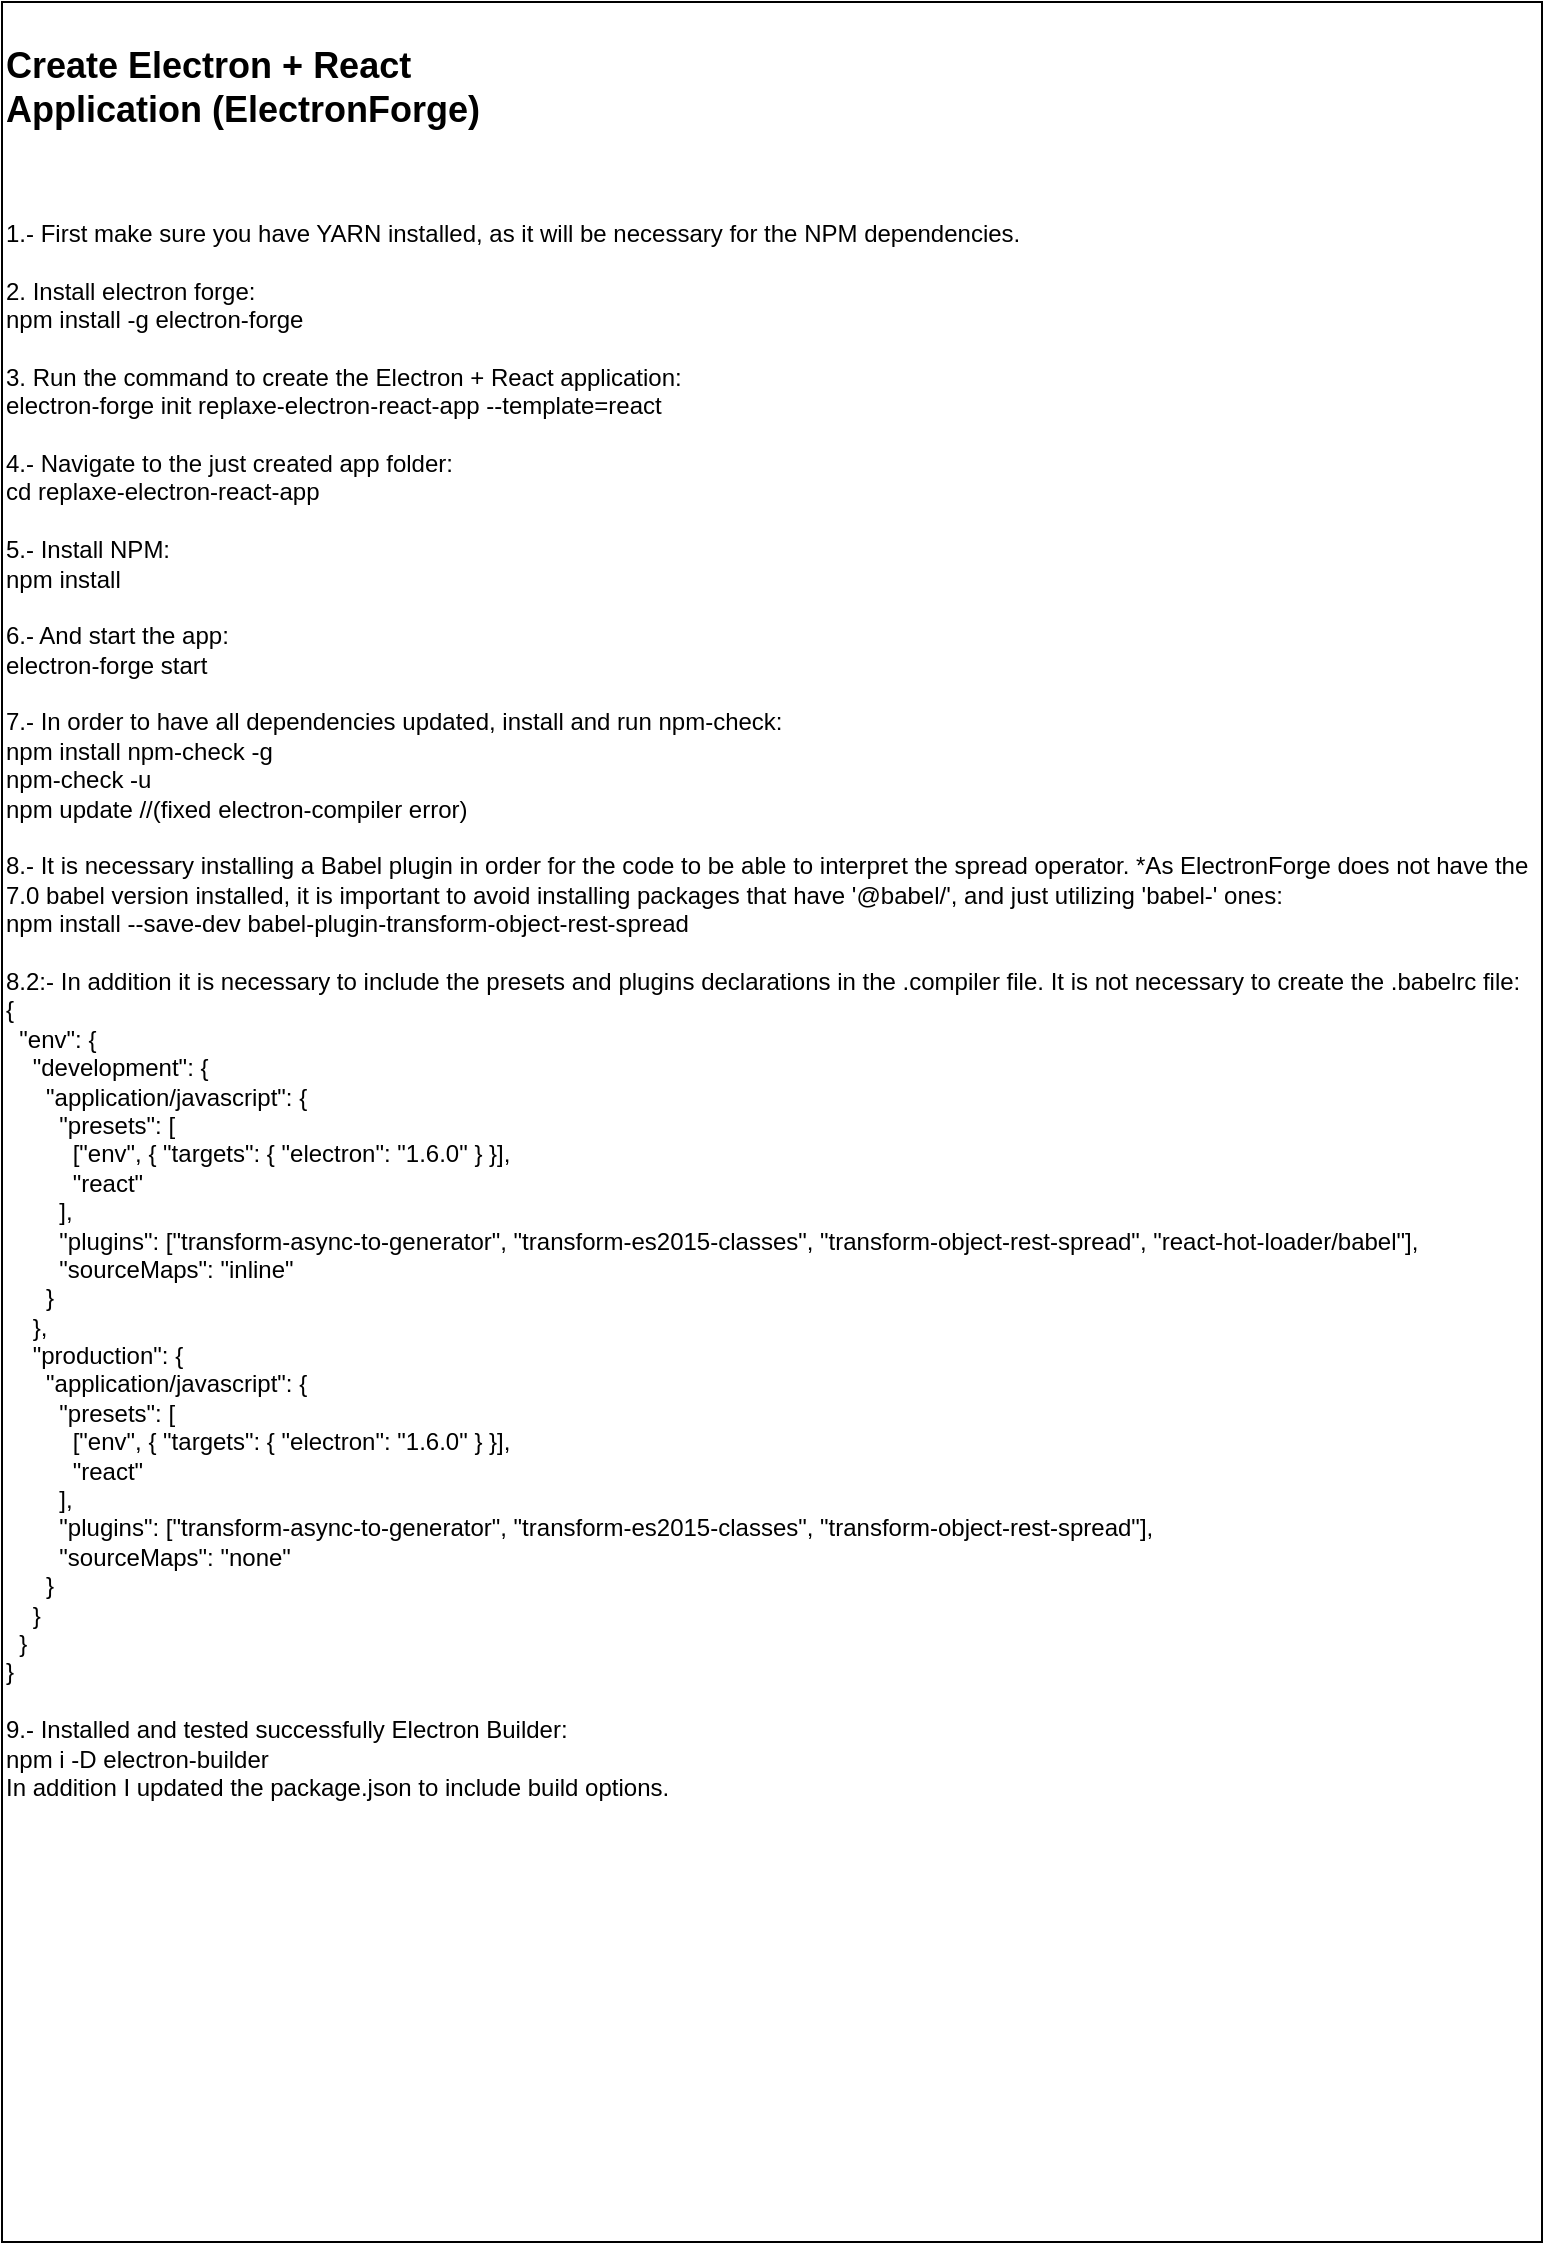 <mxfile version="12.2.2" type="device" pages="9"><diagram id="cD2e9JCTcZ7j-o99Fs4j" name="Minimum"><mxGraphModel dx="1086" dy="6691" grid="1" gridSize="10" guides="1" tooltips="1" connect="1" arrows="1" fold="1" page="1" pageScale="1" pageWidth="827" pageHeight="1169" math="0" shadow="0"><root><mxCell id="0"/><mxCell id="1" parent="0"/><mxCell id="-jD_Rsa5vo4MSLmyA2PP-1" value="&lt;h2&gt;Create Electron + React&lt;br&gt;Application (ElectronForge)&lt;/h2&gt;&lt;div&gt;&lt;br&gt;&lt;/div&gt;&lt;div&gt;&lt;br&gt;&lt;/div&gt;&lt;div&gt;1.- First make sure you have YARN&amp;nbsp;&lt;span&gt;installed, as it will be necessary for the NPM dependencies.&lt;/span&gt;&lt;/div&gt;&lt;div&gt;&lt;span&gt;&lt;br&gt;&lt;/span&gt;&lt;/div&gt;&lt;div&gt;&lt;span&gt;2.&amp;nbsp;&lt;/span&gt;&lt;span&gt;Install electron forge:&lt;/span&gt;&lt;/div&gt;&lt;div&gt;npm install -g electron-forge&lt;/div&gt;&lt;div&gt;&lt;br&gt;&lt;/div&gt;&lt;div&gt;3.&amp;nbsp;&lt;span&gt;Run the command to create the Electron + React&amp;nbsp;&lt;/span&gt;&lt;span&gt;application:&amp;nbsp;&lt;/span&gt;&lt;/div&gt;&lt;div&gt;electron-forge&amp;nbsp;&lt;span&gt;init replaxe-electron-react-app --template=react&lt;/span&gt;&lt;/div&gt;&lt;div&gt;&lt;span&gt;&lt;br&gt;&lt;/span&gt;&lt;/div&gt;&lt;div&gt;&lt;span&gt;4.- Navigate to the just created app&amp;nbsp;&lt;/span&gt;&lt;span&gt;folder:&lt;/span&gt;&lt;/div&gt;&lt;div&gt;cd replaxe-electron-react-app&lt;/div&gt;&lt;div&gt;&lt;span&gt;&lt;br&gt;&lt;/span&gt;&lt;/div&gt;&lt;div&gt;&lt;span&gt;5.- Install NPM:&lt;/span&gt;&lt;/div&gt;&lt;div&gt;&lt;span&gt;npm&amp;nbsp;&lt;/span&gt;&lt;span&gt;install&lt;/span&gt;&lt;/div&gt;&lt;div&gt;&lt;span&gt;&lt;br&gt;&lt;/span&gt;&lt;/div&gt;&lt;div&gt;&lt;span&gt;6.- And start the app:&lt;/span&gt;&lt;/div&gt;&lt;div&gt;&lt;span&gt;electron-forge start&lt;/span&gt;&lt;/div&gt;&lt;div&gt;&lt;span&gt;&lt;br&gt;&lt;/span&gt;&lt;/div&gt;&lt;div&gt;7.- In order to have all dependencies&amp;nbsp;&lt;span&gt;updated, install and run npm-check:&lt;/span&gt;&lt;/div&gt;&lt;div&gt;&lt;span&gt;npm install npm-check -g&lt;/span&gt;&lt;/div&gt;&lt;div&gt;&lt;span&gt;npm-check -u&lt;/span&gt;&lt;/div&gt;&lt;div&gt;&lt;span&gt;npm update&amp;nbsp;&lt;/span&gt;&lt;span&gt;//(fixed electron-compiler error)&lt;/span&gt;&lt;/div&gt;&lt;div&gt;&lt;span&gt;&lt;br&gt;&lt;/span&gt;&lt;/div&gt;&lt;div&gt;&lt;span&gt;8.- It is necessary installing a Babel plugin in order for the code to be able to interpret the spread operator.&amp;nbsp;&lt;/span&gt;&lt;span&gt;*As ElectronForge&amp;nbsp;&lt;/span&gt;&lt;span&gt;does not have the 7.0 babel version installed, it is important to avoid&amp;nbsp;&lt;/span&gt;&lt;span&gt;installing packages that have '@babel/', and just&amp;nbsp;&lt;/span&gt;&lt;span&gt;utilizing 'babel-' ones:&lt;/span&gt;&lt;/div&gt;&lt;div&gt;&lt;span&gt;npm install&amp;nbsp;&lt;/span&gt;&lt;span&gt;--save-dev babel-plugin-transform-object-rest-spread&lt;/span&gt;&lt;/div&gt;&lt;div&gt;&lt;span&gt;&lt;br&gt;&lt;/span&gt;&lt;/div&gt;&lt;div&gt;&lt;span&gt;&lt;div&gt;8.2:-&amp;nbsp;&lt;span&gt;In addition it is necessary to&lt;/span&gt;&lt;span&gt;&amp;nbsp;include the presets and plugins&amp;nbsp;&lt;/span&gt;&lt;span&gt;declarations in the .compiler file. It is &lt;/span&gt;&lt;span&gt;not necessary&amp;nbsp;&lt;/span&gt;&lt;span&gt;to create the .babelrc file:&lt;/span&gt;&lt;/div&gt;&lt;/span&gt;&lt;span&gt;&lt;div&gt;{&lt;/div&gt;&lt;div&gt;&amp;nbsp; &quot;env&quot;: {&lt;/div&gt;&lt;div&gt;&amp;nbsp; &amp;nbsp; &quot;development&quot;: {&lt;/div&gt;&lt;div&gt;&amp;nbsp; &amp;nbsp; &amp;nbsp; &quot;application/javascript&quot;: {&lt;/div&gt;&lt;div&gt;&amp;nbsp; &amp;nbsp; &amp;nbsp; &amp;nbsp; &quot;presets&quot;: [&lt;/div&gt;&lt;div&gt;&amp;nbsp; &amp;nbsp; &amp;nbsp; &amp;nbsp; &amp;nbsp; [&quot;env&quot;, { &quot;targets&quot;: { &quot;electron&quot;: &quot;1.6.0&quot; } }],&lt;/div&gt;&lt;div&gt;&amp;nbsp; &amp;nbsp; &amp;nbsp; &amp;nbsp; &amp;nbsp; &quot;react&quot;&lt;/div&gt;&lt;div&gt;&amp;nbsp; &amp;nbsp; &amp;nbsp; &amp;nbsp; ],&lt;/div&gt;&lt;div&gt;&amp;nbsp; &amp;nbsp; &amp;nbsp; &amp;nbsp; &quot;plugins&quot;: [&quot;transform-async-to-generator&quot;, &quot;transform-es2015-classes&quot;, &quot;transform-object-rest-spread&quot;, &quot;react-hot-loader/babel&quot;],&lt;/div&gt;&lt;div&gt;&amp;nbsp; &amp;nbsp; &amp;nbsp; &amp;nbsp; &quot;sourceMaps&quot;: &quot;inline&quot;&lt;/div&gt;&lt;div&gt;&amp;nbsp; &amp;nbsp; &amp;nbsp; }&lt;/div&gt;&lt;div&gt;&amp;nbsp; &amp;nbsp; },&lt;/div&gt;&lt;div&gt;&amp;nbsp; &amp;nbsp; &quot;production&quot;: {&lt;/div&gt;&lt;div&gt;&amp;nbsp; &amp;nbsp; &amp;nbsp; &quot;application/javascript&quot;: {&lt;/div&gt;&lt;div&gt;&amp;nbsp; &amp;nbsp; &amp;nbsp; &amp;nbsp; &quot;presets&quot;: [&lt;/div&gt;&lt;div&gt;&amp;nbsp; &amp;nbsp; &amp;nbsp; &amp;nbsp; &amp;nbsp; [&quot;env&quot;, { &quot;targets&quot;: { &quot;electron&quot;: &quot;1.6.0&quot; } }],&lt;/div&gt;&lt;div&gt;&amp;nbsp; &amp;nbsp; &amp;nbsp; &amp;nbsp; &amp;nbsp; &quot;react&quot;&lt;/div&gt;&lt;div&gt;&amp;nbsp; &amp;nbsp; &amp;nbsp; &amp;nbsp; ],&lt;/div&gt;&lt;div&gt;&amp;nbsp; &amp;nbsp; &amp;nbsp; &amp;nbsp; &quot;plugins&quot;: [&quot;transform-async-to-generator&quot;, &quot;transform-es2015-classes&quot;, &quot;transform-object-rest-spread&quot;],&lt;/div&gt;&lt;div&gt;&amp;nbsp; &amp;nbsp; &amp;nbsp; &amp;nbsp; &quot;sourceMaps&quot;: &quot;none&quot;&lt;/div&gt;&lt;div&gt;&amp;nbsp; &amp;nbsp; &amp;nbsp; }&lt;/div&gt;&lt;div&gt;&amp;nbsp; &amp;nbsp; }&lt;/div&gt;&lt;div&gt;&amp;nbsp; }&lt;/div&gt;&lt;div&gt;}&lt;/div&gt;&lt;div&gt;&lt;br&gt;&lt;/div&gt;&lt;div&gt;&lt;div&gt;9.- Installed and tested successfully Electron Builder:&lt;/div&gt;&lt;div&gt;&lt;span&gt;npm i -D electron-builder&lt;/span&gt;&lt;/div&gt;&lt;div&gt;&lt;span&gt;In addition I updated the package.json to include build options.&lt;/span&gt;&lt;br&gt;&lt;/div&gt;&lt;/div&gt;&lt;div&gt;&lt;br&gt;&lt;/div&gt;&lt;/span&gt;&lt;/div&gt;" style="rounded=0;whiteSpace=wrap;html=1;align=left;verticalAlign:top;horizontal=1;verticalAlign=top;" parent="1" vertex="1"><mxGeometry x="25" y="-5830" width="770" height="1120" as="geometry"/></mxCell></root></mxGraphModel></diagram><diagram name="Used_Libraries" id="JahnKSxYgS-qTZQPS-CB"><mxGraphModel dx="1086" dy="6691" grid="1" gridSize="10" guides="1" tooltips="1" connect="1" arrows="1" fold="1" page="1" pageScale="1" pageWidth="827" pageHeight="1169" math="0" shadow="0"><root><mxCell id="bWA0UvSREuPW_CS_koxB-0"/><mxCell id="bWA0UvSREuPW_CS_koxB-1" parent="bWA0UvSREuPW_CS_koxB-0"/><mxCell id="ByIDFvydoMj4cNY6watF-0" value="&lt;h2&gt;Libraries used in this App:&lt;/h2&gt;&lt;div&gt;&lt;span&gt;CSV to JSON.&lt;/span&gt;&lt;br&gt;&lt;/div&gt;&lt;div&gt;&lt;div&gt;&amp;nbsp; &amp;nbsp;npm i --save csvtojson&lt;/div&gt;&lt;/div&gt;&lt;div&gt;&lt;br&gt;&lt;/div&gt;&lt;div&gt;Radium: To use :hover and media queries within jsx files.&lt;/div&gt;&lt;div&gt;&amp;nbsp; &amp;nbsp;npm i --save radium&lt;/div&gt;&lt;div&gt;&lt;br&gt;&lt;/div&gt;&lt;div&gt;Use Spread Operator.&lt;/div&gt;&lt;div&gt;&amp;nbsp; &amp;nbsp;npm i --save-dev babel-plugin-transform-object-rest-spread&lt;br&gt;&lt;/div&gt;&lt;div&gt;&lt;br&gt;&lt;/div&gt;&lt;div&gt;Mac Address getter.&lt;/div&gt;&lt;div&gt;&amp;nbsp; &amp;nbsp;npm install --save macaddress&lt;br&gt;&lt;/div&gt;&lt;div&gt;&lt;br&gt;&lt;/div&gt;&lt;div&gt;React Router&lt;/div&gt;&lt;div&gt;&amp;nbsp; &amp;nbsp;npm i --save react-router-dom&lt;/div&gt;" style="rounded=0;whiteSpace=wrap;html=1;align=left;verticalAlign:bottom;verticalAlign=top;" parent="bWA0UvSREuPW_CS_koxB-1" vertex="1"><mxGeometry x="25" y="-5830" width="770" height="1100" as="geometry"/></mxCell></root></mxGraphModel></diagram><diagram id="kp96FOxKTYDp2KbhMMD8" name="OtherConsiderartions"><mxGraphModel dx="1086" dy="6691" grid="1" gridSize="10" guides="1" tooltips="1" connect="1" arrows="1" fold="1" page="1" pageScale="1" pageWidth="827" pageHeight="1169" math="0" shadow="0"><root><mxCell id="qCm4VG61XD_UVv4bziDn-0"/><mxCell id="qCm4VG61XD_UVv4bziDn-1" parent="qCm4VG61XD_UVv4bziDn-0"/><mxCell id="7EUU_YRdK3e-RJ0OFMaq-0" value="&lt;h2&gt;Additional Recommendations&lt;/h2&gt;&lt;div&gt;&lt;span&gt;ONLY FOR CLASS BASED COMPONENTS, NOT NECESSARY FOR FUNTIONAL COMPONENTS&lt;/span&gt;&lt;/div&gt;&lt;div&gt;&lt;span&gt;&lt;br&gt;&lt;/span&gt;&lt;/div&gt;&lt;div&gt;&lt;span&gt;1.- Installed npm install --save-dev babel-plugin-transform-object-rest-spread and updated compiler: https://babeljs.io/docs/en/babel-plugin-transform-object-rest-spread.html&lt;/span&gt;&lt;br&gt;&lt;/div&gt;&lt;div&gt;&lt;div&gt;&lt;br&gt;&lt;/div&gt;&lt;div&gt;&lt;span&gt;2.- Installed npm install --save-dev babel-plugin-transform-class-properties and updated compiler: https://babeljs.io/docs/en/babel-plugin-transform-class-properties.html&lt;/span&gt;&lt;br&gt;&lt;/div&gt;&lt;div&gt;&lt;span&gt;&lt;br&gt;&lt;/span&gt;&lt;/div&gt;&lt;div&gt;*IT IS REALLY IMPORTANT THAT THE COMPILER FILE HAS THE REF. BEFORE THE OTHER CLASS REFERENCE:&lt;/div&gt;&lt;/div&gt;&lt;div&gt;&lt;br&gt;&lt;/div&gt;&lt;div&gt;&lt;div&gt;{&lt;/div&gt;&lt;div&gt;&amp;nbsp; &quot;env&quot;: {&lt;/div&gt;&lt;div&gt;&amp;nbsp; &amp;nbsp; &quot;development&quot;: {&lt;/div&gt;&lt;div&gt;&amp;nbsp; &amp;nbsp; &amp;nbsp; &quot;application/javascript&quot;: {&lt;/div&gt;&lt;div&gt;&amp;nbsp; &amp;nbsp; &amp;nbsp; &amp;nbsp; &quot;presets&quot;: [&lt;/div&gt;&lt;div&gt;&amp;nbsp; &amp;nbsp; &amp;nbsp; &amp;nbsp; &amp;nbsp; [&quot;env&quot;, { &quot;targets&quot;: { &quot;electron&quot;: &quot;1.6.0&quot; } }],&lt;/div&gt;&lt;div&gt;&amp;nbsp; &amp;nbsp; &amp;nbsp; &amp;nbsp; &amp;nbsp; &quot;react&quot;&lt;/div&gt;&lt;div&gt;&amp;nbsp; &amp;nbsp; &amp;nbsp; &amp;nbsp; ],&lt;/div&gt;&lt;div&gt;&amp;nbsp; &amp;nbsp; &amp;nbsp; &amp;nbsp; &quot;plugins&quot;: [&quot;transform-async-to-generator&quot;,&lt;font color=&quot;#ff0000&quot;&gt;&quot;transform-class-properties&quot;&lt;/font&gt;, &quot;transform-es2015-classes&quot;, &quot;transform-object-rest-spread&quot;,&quot;react-&amp;nbsp; &amp;nbsp; &amp;nbsp; &amp;nbsp; &amp;nbsp; &amp;nbsp; hot-loader/babel&quot;],&lt;/div&gt;&lt;div&gt;&amp;nbsp; &amp;nbsp; &amp;nbsp; &amp;nbsp; &quot;sourceMaps&quot;: &quot;inline&quot;&lt;/div&gt;&lt;div&gt;&amp;nbsp; &amp;nbsp; &amp;nbsp; }&lt;/div&gt;&lt;div&gt;&amp;nbsp; &amp;nbsp; },&lt;/div&gt;&lt;div&gt;&amp;nbsp; &amp;nbsp; &quot;production&quot;: {&lt;/div&gt;&lt;div&gt;&amp;nbsp; &amp;nbsp; &amp;nbsp; &quot;application/javascript&quot;: {&lt;/div&gt;&lt;div&gt;&amp;nbsp; &amp;nbsp; &amp;nbsp; &amp;nbsp; &quot;presets&quot;: [&lt;/div&gt;&lt;div&gt;&amp;nbsp; &amp;nbsp; &amp;nbsp; &amp;nbsp; &amp;nbsp; [&quot;env&quot;, { &quot;targets&quot;: { &quot;electron&quot;: &quot;1.6.0&quot; } }],&lt;/div&gt;&lt;div&gt;&amp;nbsp; &amp;nbsp; &amp;nbsp; &amp;nbsp; &amp;nbsp; &quot;react&quot;&lt;/div&gt;&lt;div&gt;&amp;nbsp; &amp;nbsp; &amp;nbsp; &amp;nbsp; ],&lt;/div&gt;&lt;div&gt;&amp;nbsp; &amp;nbsp; &amp;nbsp; &amp;nbsp; &quot;plugins&quot;: [&quot;transform-async-to-generator&quot;, &quot;&lt;font color=&quot;#ff0000&quot;&gt;transform-class-properties&quot;&lt;/font&gt;, &quot;transform-es2015-classes&quot;, &quot;transform-object-rest-spread&quot;],&lt;/div&gt;&lt;div&gt;&amp;nbsp; &amp;nbsp; &amp;nbsp; &amp;nbsp; &quot;sourceMaps&quot;: &quot;none&quot;&lt;/div&gt;&lt;div&gt;&amp;nbsp; &amp;nbsp; &amp;nbsp; }&lt;/div&gt;&lt;div&gt;&amp;nbsp; &amp;nbsp; }&lt;/div&gt;&lt;div&gt;&amp;nbsp; }&lt;/div&gt;&lt;div&gt;}&lt;/div&gt;&lt;/div&gt;&lt;div&gt;&lt;br&gt;&lt;/div&gt;" style="rounded=0;whiteSpace=wrap;html=1;align=left;verticalAlign=top;" parent="qCm4VG61XD_UVv4bziDn-1" vertex="1"><mxGeometry x="25" y="-5830" width="770" height="720" as="geometry"/></mxCell></root></mxGraphModel></diagram><diagram name="ToIntegrateBabylonJS" id="z6zgS9WmeifHm6SeIXy5"><mxGraphModel dx="1086" dy="6691" grid="1" gridSize="10" guides="1" tooltips="1" connect="1" arrows="1" fold="1" page="1" pageScale="1" pageWidth="827" pageHeight="1169" math="0" shadow="0"><root><mxCell id="M5EO5aBJP_6JYyMlZIVJ-0"/><mxCell id="M5EO5aBJP_6JYyMlZIVJ-1" parent="M5EO5aBJP_6JYyMlZIVJ-0"/><mxCell id="M5EO5aBJP_6JYyMlZIVJ-2" value="&lt;h2&gt;To integrate Babylon&lt;/h2&gt;" style="rounded=0;whiteSpace=wrap;html=1;align=left;verticalAlign=top;" parent="M5EO5aBJP_6JYyMlZIVJ-1" vertex="1"><mxGeometry x="25" y="-5830" width="770" height="60" as="geometry"/></mxCell><mxCell id="M5EO5aBJP_6JYyMlZIVJ-3" value="&lt;h2&gt;&lt;font style=&quot;font-size: 13px&quot; color=&quot;#0055ff&quot;&gt;1.- Enable class syntax&lt;/font&gt;&lt;/h2&gt;&lt;h2&gt;&lt;span style=&quot;font-size: 12px ; font-weight: normal&quot;&gt;As ElectronForge does not have the 7.0 babel version installed, it is important to avoid installing packages that have '@babel/', and just utilizing &lt;/span&gt;&lt;b style=&quot;font-size: 12px&quot;&gt;'babel-'&lt;/b&gt;&lt;span style=&quot;font-size: 12px ; font-weight: normal&quot;&gt; ones, since we are going to need a class based component to integrate the 3D model:&lt;/span&gt;&lt;br&gt;&lt;/h2&gt;&lt;div&gt;&lt;div&gt;&lt;span&gt;&amp;nbsp; -Install npm install --save-dev babel-plugin-transform-class-properties and updated compiler, from:&lt;/span&gt;&lt;/div&gt;&lt;div&gt;&lt;span&gt;&amp;nbsp; -https://babeljs.io/docs/en/babel-plugin-transform-class-properties.html&lt;/span&gt;&lt;/div&gt;&lt;/div&gt;&lt;div&gt;&lt;div&gt;&lt;span&gt;&lt;br&gt;&lt;/span&gt;&lt;/div&gt;&lt;div&gt;*IT IS REALLY IMPORTANT THAT THE COMPILER FILE HAS THE REF. BEFORE THE OTHER CLASS REFERENCE:&lt;/div&gt;&lt;/div&gt;&lt;div&gt;&lt;br&gt;&lt;/div&gt;&lt;div&gt;&lt;div&gt;{&lt;/div&gt;&lt;div&gt;&amp;nbsp; &quot;env&quot;: {&lt;/div&gt;&lt;div&gt;&amp;nbsp; &amp;nbsp; &quot;development&quot;: {&lt;/div&gt;&lt;div&gt;&amp;nbsp; &amp;nbsp; &amp;nbsp; &quot;application/javascript&quot;: {&lt;/div&gt;&lt;div&gt;&amp;nbsp; &amp;nbsp; &amp;nbsp; &amp;nbsp; &quot;presets&quot;: [&lt;/div&gt;&lt;div&gt;&amp;nbsp; &amp;nbsp; &amp;nbsp; &amp;nbsp; &amp;nbsp; [&quot;env&quot;, { &quot;targets&quot;: { &quot;electron&quot;: &quot;1.6.0&quot; } }],&lt;/div&gt;&lt;div&gt;&amp;nbsp; &amp;nbsp; &amp;nbsp; &amp;nbsp; &amp;nbsp; &quot;react&quot;&lt;/div&gt;&lt;div&gt;&amp;nbsp; &amp;nbsp; &amp;nbsp; &amp;nbsp; ],&lt;/div&gt;&lt;div&gt;&amp;nbsp; &amp;nbsp; &amp;nbsp; &amp;nbsp; &quot;plugins&quot;: [&quot;transform-async-to-generator&quot;,&lt;font color=&quot;#ff0000&quot;&gt;&quot;&lt;b&gt;transform-class-properties&lt;/b&gt;&quot;&lt;/font&gt;, &quot;transform-es2015-classes&quot;, &quot;transform-object-rest-spread&quot;,&quot;react-&amp;nbsp; &amp;nbsp; &amp;nbsp; &amp;nbsp; &amp;nbsp; &amp;nbsp; hot-loader/babel&quot;],&lt;/div&gt;&lt;div&gt;&amp;nbsp; &amp;nbsp; &amp;nbsp; &amp;nbsp; &quot;sourceMaps&quot;: &quot;inline&quot;&lt;/div&gt;&lt;div&gt;&amp;nbsp; &amp;nbsp; &amp;nbsp; }&lt;/div&gt;&lt;div&gt;&amp;nbsp; &amp;nbsp; },&lt;/div&gt;&lt;div&gt;&amp;nbsp; &amp;nbsp; &quot;production&quot;: {&lt;/div&gt;&lt;div&gt;&amp;nbsp; &amp;nbsp; &amp;nbsp; &quot;application/javascript&quot;: {&lt;/div&gt;&lt;div&gt;&amp;nbsp; &amp;nbsp; &amp;nbsp; &amp;nbsp; &quot;presets&quot;: [&lt;/div&gt;&lt;div&gt;&amp;nbsp; &amp;nbsp; &amp;nbsp; &amp;nbsp; &amp;nbsp; [&quot;env&quot;, { &quot;targets&quot;: { &quot;electron&quot;: &quot;1.6.0&quot; } }],&lt;/div&gt;&lt;div&gt;&amp;nbsp; &amp;nbsp; &amp;nbsp; &amp;nbsp; &amp;nbsp; &quot;react&quot;&lt;/div&gt;&lt;div&gt;&amp;nbsp; &amp;nbsp; &amp;nbsp; &amp;nbsp; ],&lt;/div&gt;&lt;div&gt;&amp;nbsp; &amp;nbsp; &amp;nbsp; &amp;nbsp; &quot;plugins&quot;: [&quot;transform-async-to-generator&quot;, &quot;&lt;font color=&quot;#ff0000&quot;&gt;&lt;b&gt;transform-class-properties&lt;/b&gt;&quot;&lt;/font&gt;, &quot;transform-es2015-classes&quot;, &quot;transform-object-rest-spread&quot;],&lt;/div&gt;&lt;div&gt;&amp;nbsp; &amp;nbsp; &amp;nbsp; &amp;nbsp; &quot;sourceMaps&quot;: &quot;none&quot;&lt;/div&gt;&lt;div&gt;&amp;nbsp; &amp;nbsp; &amp;nbsp; }&lt;/div&gt;&lt;div&gt;&amp;nbsp; &amp;nbsp; }&lt;/div&gt;&lt;div&gt;&amp;nbsp; }&lt;/div&gt;&lt;div&gt;}&lt;/div&gt;&lt;/div&gt;&lt;div&gt;&lt;br&gt;&lt;/div&gt;" style="rounded=0;whiteSpace=wrap;html=1;align=left;verticalAlign=top;" parent="M5EO5aBJP_6JYyMlZIVJ-1" vertex="1"><mxGeometry x="25" y="-5760" width="770" height="560" as="geometry"/></mxCell><mxCell id="M5EO5aBJP_6JYyMlZIVJ-4" value="&lt;h2&gt;&lt;font color=&quot;#0055ff&quot; style=&quot;font-size: 13px&quot;&gt;2.- Enable class syntax&lt;/font&gt;&lt;/h2&gt;&lt;h2&gt;&lt;span style=&quot;font-size: 12px ; font-weight: normal&quot;&gt;As the provided bolierplate has many files with babylon typescript, install typescript in order to have the example working:&lt;/span&gt;&lt;/h2&gt;&lt;div&gt;https://www.npmjs.com/package/typescript&lt;br&gt;&lt;/div&gt;&lt;div&gt;npm install -g typescript&lt;br&gt;&lt;/div&gt;" style="rounded=0;whiteSpace=wrap;html=1;align=left;verticalAlign=top;" parent="M5EO5aBJP_6JYyMlZIVJ-1" vertex="1"><mxGeometry x="25" y="-5180" width="770" height="140" as="geometry"/></mxCell><mxCell id="M5EO5aBJP_6JYyMlZIVJ-5" value="&lt;h2&gt;&lt;font color=&quot;#0055ff&quot; style=&quot;font-size: 13px&quot;&gt;3.- Install babylon from their website.&lt;/font&gt;&lt;/h2&gt;&lt;h2&gt;&lt;span style=&quot;font-size: 12px ; font-weight: normal&quot;&gt;Download the provided Babylon bolierplate and install babylon npm:&lt;/span&gt;&lt;/h2&gt;&lt;div&gt;https://doc.babylonjs.com/resources/babylonjs_and_reactjs&lt;br&gt;&lt;/div&gt;&lt;div&gt;npm install babylonjs&lt;br&gt;&lt;/div&gt;&lt;div&gt;https://github.com/blurymind/babylon-react-electron-app (zipped folder with an example&lt;/div&gt;&lt;div&gt;)&lt;br&gt;&lt;/div&gt;" style="rounded=0;whiteSpace=wrap;html=1;align=left;verticalAlign=top;" parent="M5EO5aBJP_6JYyMlZIVJ-1" vertex="1"><mxGeometry x="25" y="-5010" width="770" height="160" as="geometry"/></mxCell></root></mxGraphModel></diagram><diagram id="OpybJC9Vvo6gZn8PWCCj" name="RouterIssue_due_Index.html"><mxGraphModel dx="1086" dy="846" grid="1" gridSize="10" guides="1" tooltips="1" connect="1" arrows="1" fold="1" page="1" pageScale="1" pageWidth="827" pageHeight="1169" math="0" shadow="0"><root><mxCell id="-SMRApE3rSAkRHmugmFx-0"/><mxCell id="-SMRApE3rSAkRHmugmFx-1" parent="-SMRApE3rSAkRHmugmFx-0"/><mxCell id="-SMRApE3rSAkRHmugmFx-2" value="&lt;div style=&quot;background-color: rgb(30 , 30 , 30) ; font-family: &amp;#34;consolas&amp;#34; , &amp;#34;courier new&amp;#34; , monospace ; font-size: 14px ; line-height: 19px ; white-space: pre&quot;&gt;&lt;div style=&quot;color: rgb(212 , 212 , 212)&quot;&gt;   &lt;/div&gt;&lt;div style=&quot;color: rgb(212 , 212 , 212)&quot;&gt;&lt;br&gt;&lt;/div&gt;&lt;div style=&quot;color: rgb(212 , 212 , 212)&quot;&gt;&lt;br&gt;&lt;/div&gt;&lt;div style=&quot;color: rgb(212 , 212 , 212)&quot;&gt;&lt;br&gt;&lt;/div&gt;&lt;div style=&quot;color: rgb(212 , 212 , 212)&quot;&gt;&lt;br&gt;&lt;/div&gt;&lt;div style=&quot;color: rgb(212 , 212 , 212)&quot;&gt;&lt;br&gt;&lt;/div&gt;&lt;div style=&quot;color: rgb(212 , 212 , 212)&quot;&gt;&lt;br&gt;&lt;/div&gt;&lt;div style=&quot;color: rgb(212 , 212 , 212)&quot;&gt;&lt;br&gt;&lt;/div&gt;&lt;div style=&quot;color: rgb(212 , 212 , 212)&quot;&gt;&lt;br&gt;&lt;/div&gt;&lt;div style=&quot;color: rgb(212 , 212 , 212)&quot;&gt;&lt;br&gt;&lt;/div&gt;&lt;div style=&quot;color: rgb(212 , 212 , 212)&quot;&gt;&lt;br&gt;&lt;/div&gt;&lt;div style=&quot;color: rgb(212 , 212 , 212)&quot;&gt;&lt;br&gt;&lt;/div&gt;&lt;div style=&quot;color: rgb(212 , 212 , 212)&quot;&gt;&lt;br&gt;&lt;/div&gt;&lt;div style=&quot;color: rgb(212 , 212 , 212)&quot;&gt;&lt;br&gt;&lt;/div&gt;&lt;div style=&quot;color: rgb(212 , 212 , 212)&quot;&gt;&lt;br&gt;&lt;/div&gt;&lt;div style=&quot;color: rgb(212 , 212 , 212)&quot;&gt;&lt;br&gt;&lt;/div&gt;&lt;div style=&quot;color: rgb(212 , 212 , 212)&quot;&gt;&lt;br&gt;&lt;/div&gt;&lt;div style=&quot;color: rgb(212 , 212 , 212)&quot;&gt;&lt;br&gt;&lt;/div&gt;&lt;div style=&quot;color: rgb(212 , 212 , 212)&quot;&gt;&lt;br&gt;&lt;/div&gt;&lt;div style=&quot;color: rgb(212 , 212 , 212)&quot;&gt;&lt;br&gt;&lt;/div&gt;&lt;div style=&quot;color: rgb(212 , 212 , 212)&quot;&gt;&lt;br&gt;&lt;/div&gt;&lt;div style=&quot;color: rgb(212 , 212 , 212)&quot;&gt;&lt;br&gt;&lt;/div&gt;&lt;div style=&quot;color: rgb(212 , 212 , 212)&quot;&gt;&lt;br&gt;&lt;/div&gt;&lt;div style=&quot;color: rgb(212 , 212 , 212)&quot;&gt;&lt;br&gt;&lt;/div&gt;&lt;div style=&quot;color: rgb(212 , 212 , 212)&quot;&gt;&lt;br&gt;&lt;/div&gt;&lt;div style=&quot;color: rgb(212 , 212 , 212)&quot;&gt;&lt;br&gt;&lt;/div&gt;&lt;div style=&quot;color: rgb(212 , 212 , 212)&quot;&gt;&lt;br&gt;&lt;/div&gt;&lt;div style=&quot;color: rgb(212 , 212 , 212)&quot;&gt;&lt;br&gt;&lt;/div&gt;&lt;div style=&quot;color: rgb(212 , 212 , 212)&quot;&gt;&lt;br&gt;&lt;/div&gt;&lt;div style=&quot;color: rgb(212 , 212 , 212)&quot;&gt;&lt;br&gt;&lt;/div&gt;&lt;div style=&quot;color: rgb(212 , 212 , 212)&quot;&gt;&lt;br&gt;&lt;/div&gt;&lt;div style=&quot;color: rgb(212 , 212 , 212)&quot;&gt;&lt;br&gt;&lt;/div&gt;&lt;div style=&quot;color: rgb(212 , 212 , 212)&quot;&gt;&lt;br&gt;&lt;/div&gt;&lt;div style=&quot;color: rgb(212 , 212 , 212)&quot;&gt;&lt;br&gt;&lt;/div&gt;&lt;div style=&quot;color: rgb(212 , 212 , 212)&quot;&gt;&lt;br&gt;&lt;/div&gt;&lt;div style=&quot;color: rgb(212 , 212 , 212)&quot;&gt;&lt;br&gt;&lt;/div&gt;&lt;div style=&quot;color: rgb(212 , 212 , 212)&quot;&gt;&lt;br&gt;&lt;/div&gt;&lt;div style=&quot;color: rgb(212 , 212 , 212)&quot;&gt;&lt;br&gt;&lt;/div&gt;&lt;div style=&quot;color: rgb(212 , 212 , 212)&quot;&gt;&lt;br&gt;&lt;/div&gt;&lt;div style=&quot;color: rgb(212 , 212 , 212)&quot;&gt;&lt;br&gt;&lt;/div&gt;&lt;div style=&quot;color: rgb(212 , 212 , 212)&quot;&gt;&lt;br&gt;&lt;/div&gt;&lt;div style=&quot;color: rgb(212 , 212 , 212)&quot;&gt;&lt;br&gt;&lt;/div&gt;&lt;div style=&quot;color: rgb(212 , 212 , 212)&quot;&gt;&lt;br&gt;&lt;/div&gt;&lt;div style=&quot;color: rgb(212 , 212 , 212)&quot;&gt;&lt;br&gt;&lt;/div&gt;&lt;div style=&quot;color: rgb(212 , 212 , 212)&quot;&gt;&lt;br&gt;&lt;/div&gt;&lt;div style=&quot;color: rgb(212 , 212 , 212)&quot;&gt;&lt;br&gt;&lt;/div&gt;&lt;div style=&quot;color: rgb(212 , 212 , 212)&quot;&gt;&lt;br&gt;&lt;/div&gt;&lt;div style=&quot;color: rgb(212 , 212 , 212)&quot;&gt;&lt;br&gt;&lt;/div&gt;&lt;div style=&quot;color: rgb(212 , 212 , 212)&quot;&gt;&lt;br&gt;&lt;/div&gt;&lt;div style=&quot;color: rgb(212 , 212 , 212)&quot;&gt;&lt;br&gt;&lt;/div&gt;&lt;div style=&quot;color: rgb(212 , 212 , 212)&quot;&gt;&lt;br&gt;&lt;/div&gt;&lt;div style=&quot;color: rgb(212 , 212 , 212)&quot;&gt;&lt;br&gt;&lt;/div&gt;&lt;div style=&quot;color: rgb(212 , 212 , 212)&quot;&gt;&lt;br&gt;&lt;/div&gt;&lt;div style=&quot;color: rgb(212 , 212 , 212)&quot;&gt;&lt;br&gt;&lt;/div&gt;&lt;div style=&quot;color: rgb(212 , 212 , 212)&quot;&gt;&lt;br&gt;&lt;/div&gt;&lt;/div&gt;" style="text;html=1;strokeColor=none;fillColor=none;align=left;verticalAlign=top;whiteSpace=wrap;rounded=0;" parent="-SMRApE3rSAkRHmugmFx-1" vertex="1"><mxGeometry x="20" y="10" width="25" height="1000" as="geometry"/></mxCell><mxCell id="-SMRApE3rSAkRHmugmFx-3" value="&lt;div style=&quot;background-color: rgb(30 , 30 , 30) ; line-height: 19px&quot;&gt;&lt;div style=&quot;line-height: 19px&quot;&gt;&lt;div style=&quot;line-height: 19px&quot;&gt;&lt;div style=&quot;line-height: 19px ; font-size: 14px&quot;&gt;&lt;div style=&quot;line-height: 19px&quot;&gt;&lt;div style=&quot;font-family: &amp;#34;consolas&amp;#34; , &amp;#34;courier new&amp;#34; , monospace ; white-space: pre ; color: rgb(212 , 212 , 212)&quot;&gt;&lt;span style=&quot;color: #c586c0&quot;&gt;import&lt;/span&gt;&amp;nbsp;&lt;span style=&quot;color: #9cdcfe&quot;&gt;React&lt;/span&gt;,&amp;nbsp;{&amp;nbsp;&lt;span style=&quot;color: #9cdcfe&quot;&gt;Fragment&lt;/span&gt;&amp;nbsp;}&amp;nbsp;&lt;span style=&quot;color: #c586c0&quot;&gt;from&lt;/span&gt;&amp;nbsp;&lt;span style=&quot;color: #ce9178&quot;&gt;&quot;react&quot;&lt;/span&gt;;&lt;/div&gt;&lt;div style=&quot;font-family: &amp;#34;consolas&amp;#34; , &amp;#34;courier new&amp;#34; , monospace ; white-space: pre ; color: rgb(212 , 212 , 212)&quot;&gt;&lt;span style=&quot;color: #c586c0&quot;&gt;import&lt;/span&gt;&amp;nbsp;{&amp;nbsp;&lt;span style=&quot;color: #9cdcfe&quot;&gt;Route&lt;/span&gt;,&amp;nbsp;&lt;span style=&quot;color: #9cdcfe&quot;&gt;NavLink&lt;/span&gt;,&amp;nbsp;&lt;span style=&quot;color: #9cdcfe&quot;&gt;Redirect&lt;/span&gt;&amp;nbsp;}&amp;nbsp;&lt;span style=&quot;color: #c586c0&quot;&gt;from&lt;/span&gt;&amp;nbsp;&lt;span style=&quot;color: #ce9178&quot;&gt;'react-router-dom'&lt;/span&gt;;&lt;/div&gt;&lt;font color=&quot;#d4d4d4&quot; style=&quot;font-family: &amp;#34;consolas&amp;#34; , &amp;#34;courier new&amp;#34; , monospace ; font-size: 14px ; white-space: pre&quot;&gt;&lt;br&gt;&lt;/font&gt;&lt;div style=&quot;font-family: &amp;#34;consolas&amp;#34; , &amp;#34;courier new&amp;#34; , monospace ; white-space: pre ; color: rgb(212 , 212 , 212)&quot;&gt;&lt;span style=&quot;color: #c586c0&quot;&gt;import&lt;/span&gt;&amp;nbsp;&lt;span style=&quot;color: #9cdcfe&quot;&gt;TitleBarComponent&lt;/span&gt;&amp;nbsp;&lt;span style=&quot;color: #c586c0&quot;&gt;from&lt;/span&gt;&amp;nbsp;&lt;span style=&quot;color: #ce9178&quot;&gt;&quot;../TitleBarComponents/TitleBarComponent&quot;&lt;/span&gt;;&lt;/div&gt;&lt;div style=&quot;font-family: &amp;#34;consolas&amp;#34; , &amp;#34;courier new&amp;#34; , monospace ; white-space: pre ; color: rgb(212 , 212 , 212)&quot;&gt;&lt;span style=&quot;color: #c586c0&quot;&gt;import&lt;/span&gt;&amp;nbsp;&lt;span style=&quot;color: #9cdcfe&quot;&gt;FooterComponent&lt;/span&gt;&amp;nbsp;&lt;span style=&quot;color: #c586c0&quot;&gt;from&lt;/span&gt;&amp;nbsp;&lt;span style=&quot;color: #ce9178&quot;&gt;&quot;../FooterComponent/FooterComponent&quot;&lt;/span&gt;;&lt;/div&gt;&lt;font color=&quot;#d4d4d4&quot; style=&quot;font-family: &amp;#34;consolas&amp;#34; , &amp;#34;courier new&amp;#34; , monospace ; font-size: 14px ; white-space: pre&quot;&gt;&lt;br&gt;&lt;/font&gt;&lt;div style=&quot;font-family: &amp;#34;consolas&amp;#34; , &amp;#34;courier new&amp;#34; , monospace ; white-space: pre ; color: rgb(212 , 212 , 212)&quot;&gt;&lt;span style=&quot;color: #6a9955&quot;&gt;//&amp;nbsp;Pages&amp;nbsp;to&amp;nbsp;be&amp;nbsp;loaded&amp;nbsp;by&amp;nbsp;the&amp;nbsp;Router&lt;/span&gt;&lt;/div&gt;&lt;div style=&quot;font-family: &amp;#34;consolas&amp;#34; , &amp;#34;courier new&amp;#34; , monospace ; white-space: pre ; color: rgb(212 , 212 , 212)&quot;&gt;&lt;span style=&quot;color: #c586c0&quot;&gt;import&lt;/span&gt;&amp;nbsp;&lt;span style=&quot;color: #9cdcfe&quot;&gt;HomePage&lt;/span&gt;&amp;nbsp;&lt;span style=&quot;color: #c586c0&quot;&gt;from&lt;/span&gt;&amp;nbsp;&lt;span style=&quot;color: #ce9178&quot;&gt;&quot;./home_page&quot;&lt;/span&gt;;&lt;/div&gt;&lt;div style=&quot;font-family: &amp;#34;consolas&amp;#34; , &amp;#34;courier new&amp;#34; , monospace ; white-space: pre ; color: rgb(212 , 212 , 212)&quot;&gt;&lt;span style=&quot;color: #c586c0&quot;&gt;import&lt;/span&gt;&amp;nbsp;&lt;span style=&quot;color: #9cdcfe&quot;&gt;SecondPage&lt;/span&gt;&amp;nbsp;&lt;span style=&quot;color: #c586c0&quot;&gt;from&lt;/span&gt;&amp;nbsp;&lt;span style=&quot;color: #ce9178&quot;&gt;'./second_page'&lt;/span&gt;&lt;/div&gt;&lt;font color=&quot;#d4d4d4&quot; style=&quot;font-family: &amp;#34;consolas&amp;#34; , &amp;#34;courier new&amp;#34; , monospace ; font-size: 14px ; white-space: pre&quot;&gt;&lt;br&gt;&lt;/font&gt;&lt;div style=&quot;font-family: &amp;#34;consolas&amp;#34; , &amp;#34;courier new&amp;#34; , monospace ; white-space: pre ; color: rgb(212 , 212 , 212)&quot;&gt;&lt;span style=&quot;color: #569cd6&quot;&gt;const&lt;/span&gt;&amp;nbsp;&lt;span style=&quot;color: #dcdcaa&quot;&gt;Layout&lt;/span&gt;&amp;nbsp;=&amp;nbsp;(&lt;span style=&quot;color: #9cdcfe&quot;&gt;props&lt;/span&gt;)&amp;nbsp;&lt;span style=&quot;color: #569cd6&quot;&gt;=&amp;gt;&lt;/span&gt;&amp;nbsp;{&lt;/div&gt;&lt;div style=&quot;font-family: &amp;#34;consolas&amp;#34; , &amp;#34;courier new&amp;#34; , monospace ; white-space: pre ; color: rgb(212 , 212 , 212)&quot;&gt;&amp;nbsp;&amp;nbsp;&lt;span style=&quot;color: #c586c0&quot;&gt;return&lt;/span&gt;&amp;nbsp;(&lt;/div&gt;&lt;div style=&quot;font-family: &amp;#34;consolas&amp;#34; , &amp;#34;courier new&amp;#34; , monospace ; white-space: pre ; color: rgb(212 , 212 , 212)&quot;&gt;&amp;nbsp;&amp;nbsp;&amp;nbsp;&amp;nbsp;&lt;span style=&quot;color: #808080&quot;&gt;&amp;lt;&lt;/span&gt;&lt;span style=&quot;color: #4ec9b0&quot;&gt;Fragment&lt;/span&gt;&lt;span style=&quot;color: #808080&quot;&gt;&amp;gt;&lt;/span&gt;&lt;/div&gt;&lt;div style=&quot;font-family: &amp;#34;consolas&amp;#34; , &amp;#34;courier new&amp;#34; , monospace ; white-space: pre ; color: rgb(212 , 212 , 212)&quot;&gt;&amp;nbsp;&amp;nbsp;&amp;nbsp;&amp;nbsp;&amp;nbsp;&amp;nbsp;&lt;span style=&quot;color: #808080&quot;&gt;&amp;lt;&lt;/span&gt;&lt;span style=&quot;color: #4ec9b0&quot;&gt;TitleBarComponent&lt;/span&gt;&amp;nbsp;&lt;span style=&quot;color: #808080&quot;&gt;/&amp;gt;&lt;/span&gt;&amp;nbsp;&amp;nbsp;&amp;nbsp;&amp;nbsp;&amp;nbsp;&amp;nbsp;&lt;/div&gt;&lt;div style=&quot;font-family: &amp;#34;consolas&amp;#34; , &amp;#34;courier new&amp;#34; , monospace ; white-space: pre ; color: rgb(212 , 212 , 212)&quot;&gt;&amp;nbsp;&amp;nbsp;&amp;nbsp;&amp;nbsp;&amp;nbsp;&amp;nbsp;&lt;span style=&quot;color: #808080&quot;&gt;&amp;lt;&lt;/span&gt;&lt;span style=&quot;color: #569cd6&quot;&gt;p&lt;/span&gt;&lt;span style=&quot;color: #808080&quot;&gt;&amp;gt;&lt;/span&gt;&lt;/div&gt;&lt;font color=&quot;#d4d4d4&quot; style=&quot;font-family: &amp;#34;consolas&amp;#34; , &amp;#34;courier new&amp;#34; , monospace ; font-size: 14px ; white-space: pre&quot;&gt;&lt;br&gt;&lt;/font&gt;&lt;div style=&quot;font-family: &amp;#34;consolas&amp;#34; , &amp;#34;courier new&amp;#34; , monospace ; white-space: pre ; color: rgb(212 , 212 , 212)&quot;&gt;&amp;nbsp;&amp;nbsp;&amp;nbsp;&amp;nbsp;&amp;nbsp;&amp;nbsp;&amp;nbsp;&amp;nbsp;&lt;span style=&quot;color: #6a9955&quot;&gt;/*&amp;nbsp;Here&amp;nbsp;we&amp;nbsp;are&amp;nbsp;using&amp;nbsp;&quot;NavLink&quot;&amp;nbsp;rather&amp;nbsp;than&amp;nbsp;&quot;Link&quot;&amp;nbsp;so&amp;nbsp;we&amp;nbsp;can&amp;nbsp;force&amp;nbsp;app&amp;nbsp;to&amp;nbsp;lead&amp;nbsp;to&amp;nbsp;&quot;exact&quot;&amp;nbsp;urls*/&lt;/span&gt;&lt;span style=&quot;color: #569cd6&quot;&gt;}&lt;/span&gt;&amp;nbsp;&lt;/div&gt;&lt;div style=&quot;font-family: &amp;#34;consolas&amp;#34; , &amp;#34;courier new&amp;#34; , monospace ; white-space: pre ; color: rgb(212 , 212 , 212)&quot;&gt;&amp;nbsp;&amp;nbsp;&amp;nbsp;&amp;nbsp;&amp;nbsp;&amp;nbsp;&amp;nbsp;&amp;nbsp;&lt;span style=&quot;color: #808080&quot;&gt;&amp;lt;&lt;/span&gt;&lt;span style=&quot;color: #4ec9b0&quot;&gt;NavLink&lt;/span&gt;&amp;nbsp;&lt;span style=&quot;color: #9cdcfe&quot;&gt;to&lt;/span&gt;=&lt;span style=&quot;color: #ce9178&quot;&gt;&quot;/&quot;&lt;/span&gt;&amp;nbsp;&lt;span style=&quot;color: #9cdcfe&quot;&gt;exact&lt;/span&gt;&amp;nbsp;&lt;span style=&quot;color: #808080&quot;&gt;&amp;gt;&lt;/span&gt;Home&lt;span style=&quot;color: #808080&quot;&gt;&amp;lt;/&lt;/span&gt;&lt;span style=&quot;color: #4ec9b0&quot;&gt;NavLink&lt;/span&gt;&lt;span style=&quot;color: #808080&quot;&gt;&amp;gt;&lt;/span&gt;&lt;/div&gt;&lt;div style=&quot;font-family: &amp;#34;consolas&amp;#34; , &amp;#34;courier new&amp;#34; , monospace ; white-space: pre ; color: rgb(212 , 212 , 212)&quot;&gt;&amp;nbsp;&amp;nbsp;&amp;nbsp;&amp;nbsp;&amp;nbsp;&amp;nbsp;&amp;nbsp;&amp;nbsp;&lt;span style=&quot;color: #808080&quot;&gt;&amp;lt;&lt;/span&gt;&lt;span style=&quot;color: #569cd6&quot;&gt;br&lt;/span&gt;&lt;span style=&quot;color: #808080&quot;&gt;/&amp;gt;&lt;/span&gt;&lt;/div&gt;&lt;div style=&quot;font-family: &amp;#34;consolas&amp;#34; , &amp;#34;courier new&amp;#34; , monospace ; white-space: pre ; color: rgb(212 , 212 , 212)&quot;&gt;&amp;nbsp;&amp;nbsp;&amp;nbsp;&amp;nbsp;&amp;nbsp;&amp;nbsp;&amp;nbsp;&amp;nbsp;&lt;span style=&quot;color: #808080&quot;&gt;&amp;lt;&lt;/span&gt;&lt;span style=&quot;color: #4ec9b0&quot;&gt;NavLink&lt;/span&gt;&amp;nbsp;&lt;span style=&quot;color: #9cdcfe&quot;&gt;to&lt;/span&gt;=&lt;span style=&quot;color: #ce9178&quot;&gt;&quot;/form&quot;&lt;/span&gt;&amp;nbsp;&lt;span style=&quot;color: #9cdcfe&quot;&gt;exact&lt;/span&gt;&amp;nbsp;&lt;span style=&quot;color: #808080&quot;&gt;&amp;gt;&lt;/span&gt;Form&lt;span style=&quot;color: #808080&quot;&gt;&amp;lt;/&lt;/span&gt;&lt;span style=&quot;color: #4ec9b0&quot;&gt;NavLink&lt;/span&gt;&lt;span style=&quot;color: #808080&quot;&gt;&amp;gt;&lt;/span&gt;&lt;/div&gt;&lt;font color=&quot;#d4d4d4&quot; style=&quot;font-family: &amp;#34;consolas&amp;#34; , &amp;#34;courier new&amp;#34; , monospace ; font-size: 14px ; white-space: pre&quot;&gt;&lt;br&gt;&lt;/font&gt;&lt;div style=&quot;font-family: &amp;#34;consolas&amp;#34; , &amp;#34;courier new&amp;#34; , monospace ; white-space: pre ; color: rgb(212 , 212 , 212)&quot;&gt;&amp;nbsp;&amp;nbsp;&amp;nbsp;&amp;nbsp;&amp;nbsp;&amp;nbsp;&lt;span style=&quot;color: #808080&quot;&gt;&amp;lt;/&lt;/span&gt;&lt;span style=&quot;color: #569cd6&quot;&gt;p&lt;/span&gt;&lt;span style=&quot;color: #808080&quot;&gt;&amp;gt;&lt;/span&gt;&lt;/div&gt;&lt;div style=&quot;font-family: &amp;#34;consolas&amp;#34; , &amp;#34;courier new&amp;#34; , monospace ; white-space: pre ; color: rgb(212 , 212 , 212)&quot;&gt;&amp;nbsp;&amp;nbsp;&amp;nbsp;&amp;nbsp;&amp;nbsp;&amp;nbsp;&lt;span style=&quot;color: #808080&quot;&gt;&amp;lt;&lt;/span&gt;&lt;span style=&quot;color: #4ec9b0&quot;&gt;FooterComponent&lt;/span&gt;&amp;nbsp;&lt;span style=&quot;color: #808080&quot;&gt;/&amp;gt;&lt;/span&gt;&lt;/div&gt;&lt;div style=&quot;font-family: &amp;#34;consolas&amp;#34; , &amp;#34;courier new&amp;#34; , monospace ; white-space: pre ; color: rgb(212 , 212 , 212)&quot;&gt;&amp;nbsp;&amp;nbsp;&amp;nbsp;&amp;nbsp;&amp;nbsp;&amp;nbsp;&lt;/div&gt;&lt;div style=&quot;font-family: &amp;#34;consolas&amp;#34; , &amp;#34;courier new&amp;#34; , monospace ; white-space: pre ; color: rgb(212 , 212 , 212)&quot;&gt;&amp;nbsp;&amp;nbsp;&amp;nbsp;&amp;nbsp;&amp;nbsp;&amp;nbsp;&lt;span style=&quot;color: #6a9955&quot;&gt;//&amp;nbsp;Pages&amp;nbsp;(components)&amp;nbsp;will&amp;nbsp;display&amp;nbsp;inside&amp;nbsp;these&amp;nbsp;route&amp;nbsp;containers&amp;nbsp;if&amp;nbsp;the&amp;nbsp;current&amp;nbsp;url&amp;nbsp;of&amp;nbsp;the&amp;nbsp;browser&lt;/span&gt;&lt;/div&gt;&lt;div style=&quot;font-family: &amp;#34;consolas&amp;#34; , &amp;#34;courier new&amp;#34; , monospace ; white-space: pre ; color: rgb(212 , 212 , 212)&quot;&gt;&lt;span style=&quot;color: #6a9955&quot;&gt;      matches&amp;nbsp;the&amp;nbsp;path.&lt;/span&gt;&lt;/div&gt;&lt;div style=&quot;font-family: &amp;#34;consolas&amp;#34; , &amp;#34;courier new&amp;#34; , monospace ; white-space: pre ; color: rgb(212 , 212 , 212)&quot;&gt;&lt;span style=&quot;color: rgb(106 , 153 , 85)&quot;&gt;      &lt;/span&gt;&lt;/div&gt;&lt;div style=&quot;font-family: &amp;#34;consolas&amp;#34; , &amp;#34;courier new&amp;#34; , monospace ; white-space: pre ; color: rgb(212 , 212 , 212)&quot;&gt;&lt;span style=&quot;color: rgb(106 , 153 , 85)&quot;&gt;      ***As&amp;nbsp;the&amp;nbsp;Forge&amp;nbsp;Electron&amp;nbsp;template&amp;nbsp;is&amp;nbsp;not&amp;nbsp;loading with&amp;nbsp;localhost,&amp;nbsp;it&amp;nbsp;is&amp;nbsp;using&amp;nbsp;the&amp;nbsp;entire&amp;nbsp;file&amp;nbsp;path,&lt;/span&gt;&lt;/div&gt;&lt;div style=&quot;font-family: &amp;#34;consolas&amp;#34; , &amp;#34;courier new&amp;#34; , monospace ; white-space: pre ; color: rgb(212 , 212 , 212)&quot;&gt;&lt;span style=&quot;color: rgb(106 , 153 , 85)&quot;&gt;      so&amp;nbsp;using only &quot;/&quot; does not work, so we&amp;nbsp;could&amp;nbsp;do&amp;nbsp;2&amp;nbsp;things:&lt;/span&gt;&lt;/div&gt;&lt;font color=&quot;#d4d4d4&quot; style=&quot;font-family: &amp;#34;consolas&amp;#34; , &amp;#34;courier new&amp;#34; , monospace ; font-size: 14px ; white-space: pre&quot;&gt;&lt;br&gt;&lt;/font&gt;&lt;div style=&quot;font-family: &amp;#34;consolas&amp;#34; , &amp;#34;courier new&amp;#34; , monospace ; white-space: pre ; color: rgb(212 , 212 , 212)&quot;&gt;&lt;span style=&quot;color: #6a9955&quot;&gt;&amp;nbsp;&amp;nbsp;&amp;nbsp;&amp;nbsp;&amp;nbsp;&amp;nbsp;1.-&amp;nbsp;We&amp;nbsp;could&amp;nbsp;point&amp;nbsp;the&amp;nbsp;route&amp;nbsp;to&amp;nbsp;the&amp;nbsp;exact&amp;nbsp;fle&amp;nbsp;path&amp;nbsp;that&amp;nbsp;will&amp;nbsp;work&amp;nbsp;as&amp;nbsp;the&amp;nbsp;default&amp;nbsp;&quot;/&quot;&amp;nbsp;and&amp;nbsp;in&amp;nbsp;addition&lt;/span&gt;&lt;/div&gt;&lt;div style=&quot;font-family: &amp;#34;consolas&amp;#34; , &amp;#34;courier new&amp;#34; , monospace ; white-space: pre ; color: rgb(212 , 212 , 212)&quot;&gt;&lt;span style=&quot;color: #6a9955&quot;&gt;      create&amp;nbsp;a&amp;nbsp;second&amp;nbsp;route&amp;nbsp;to&amp;nbsp;the&amp;nbsp;default&amp;nbsp;itself,&amp;nbsp;&quot;/&quot;.&lt;/span&gt;&lt;/div&gt;&lt;div style=&quot;font-family: &amp;#34;consolas&amp;#34; , &amp;#34;courier new&amp;#34; , monospace ; white-space: pre ; color: rgb(212 , 212 , 212)&quot;&gt;&lt;br&gt;&lt;/div&gt;&lt;div style=&quot;font-family: &amp;#34;consolas&amp;#34; , &amp;#34;courier new&amp;#34; , monospace ; white-space: pre ; color: rgb(212 , 212 , 212)&quot;&gt;&amp;nbsp;&amp;nbsp;&amp;nbsp;&amp;nbsp;&amp;nbsp;&amp;nbsp;&lt;span style=&quot;color: #808080&quot;&gt;&amp;lt;&lt;/span&gt;&lt;span style=&quot;color: #4ec9b0&quot;&gt;Route&lt;/span&gt;&amp;nbsp;&lt;span style=&quot;color: #9cdcfe&quot;&gt;path&lt;/span&gt;=&lt;span style=&quot;color: #ce9178&quot;&gt;&quot;/C:/Users/Ouroboros/Desktop/electron-react-app/src/index.html&quot;&lt;/span&gt;&amp;nbsp;&lt;span style=&quot;color: #9cdcfe&quot;&gt;exact&lt;/span&gt;&amp;nbsp;&lt;span style=&quot;color: #9cdcfe&quot;&gt;component&lt;/span&gt;=&lt;span style=&quot;color: #569cd6&quot;&gt;{&lt;/span&gt;&lt;span style=&quot;color: #9cdcfe&quot;&gt;HomePage&lt;/span&gt;&lt;span style=&quot;color: #569cd6&quot;&gt;}&lt;/span&gt;&amp;nbsp;&lt;span style=&quot;color: #808080&quot;&gt;/&amp;gt;  &lt;/span&gt;&lt;/div&gt;&lt;div style=&quot;font-family: &amp;#34;consolas&amp;#34; , &amp;#34;courier new&amp;#34; , monospace ; white-space: pre ; color: rgb(212 , 212 , 212)&quot;&gt;&amp;nbsp;&amp;nbsp;&amp;nbsp;&amp;nbsp;&amp;nbsp;&amp;nbsp;&lt;span style=&quot;color: #808080&quot;&gt;&amp;lt;&lt;/span&gt;&lt;span style=&quot;color: #4ec9b0&quot;&gt;Route&lt;/span&gt;&amp;nbsp;&lt;span style=&quot;color: #9cdcfe&quot;&gt;path&lt;/span&gt;=&lt;span style=&quot;color: #ce9178&quot;&gt;&quot;/&quot;&lt;/span&gt;&amp;nbsp;&lt;span style=&quot;color: #9cdcfe&quot;&gt;exact&lt;/span&gt;&amp;nbsp;&lt;span style=&quot;color: #9cdcfe&quot;&gt;component&lt;/span&gt;=&lt;span style=&quot;color: #569cd6&quot;&gt;{&lt;/span&gt;&lt;span style=&quot;color: #9cdcfe&quot;&gt;HomePage&lt;/span&gt;&lt;span style=&quot;color: #569cd6&quot;&gt;}&lt;/span&gt;&lt;span style=&quot;color: #808080&quot;&gt;/&amp;gt;&lt;/span&gt;&lt;/div&gt;&lt;div style=&quot;font-family: &amp;#34;consolas&amp;#34; , &amp;#34;courier new&amp;#34; , monospace ; white-space: pre ; color: rgb(212 , 212 , 212)&quot;&gt;&amp;nbsp;&amp;nbsp;&amp;nbsp;&amp;nbsp;&amp;nbsp;&amp;nbsp;&lt;span style=&quot;color: #808080&quot;&gt;&amp;lt;&lt;/span&gt;&lt;span style=&quot;color: #4ec9b0&quot;&gt;Route&lt;/span&gt;&amp;nbsp;&lt;span style=&quot;color: #9cdcfe&quot;&gt;path&lt;/span&gt;=&lt;span style=&quot;color: #ce9178&quot;&gt;&quot;/form&quot;&lt;/span&gt;&amp;nbsp;&lt;span style=&quot;color: #9cdcfe&quot;&gt;exact&lt;/span&gt;&amp;nbsp;&lt;span style=&quot;color: #9cdcfe&quot;&gt;component&lt;/span&gt;=&lt;span style=&quot;color: #569cd6&quot;&gt;{&lt;/span&gt;&lt;span style=&quot;color: #9cdcfe&quot;&gt;SecondPage&lt;/span&gt;&lt;span style=&quot;color: #569cd6&quot;&gt;}&lt;/span&gt;&lt;span style=&quot;color: #808080&quot;&gt;/&amp;gt;&lt;/span&gt;&lt;/div&gt;&lt;font color=&quot;#d4d4d4&quot; style=&quot;font-family: &amp;#34;consolas&amp;#34; , &amp;#34;courier new&amp;#34; , monospace ; font-size: 14px ; white-space: pre&quot;&gt;&lt;br&gt;&lt;/font&gt;&lt;div style=&quot;font-family: &amp;#34;consolas&amp;#34; , &amp;#34;courier new&amp;#34; , monospace ; white-space: pre&quot;&gt;&lt;font color=&quot;#d4d4d4&quot; style=&quot;font-size: 14px&quot;&gt;&amp;nbsp;&amp;nbsp;&amp;nbsp;&amp;nbsp;&amp;nbsp;&amp;nbsp;&lt;/font&gt;&lt;span style=&quot;color: rgb(106 , 153 , 85)&quot;&gt;// 2.-&amp;nbsp;MY&amp;nbsp;CHOICE:&amp;nbsp;We&amp;nbsp;could&amp;nbsp;set&amp;nbsp;a&amp;nbsp;redirect&amp;nbsp;so&amp;nbsp;instead&amp;nbsp;of&amp;nbsp;loading the component from the&amp;nbsp;entire&amp;nbsp;file&amp;nbsp;path,&lt;/span&gt;&lt;/div&gt;&lt;div style=&quot;font-family: &amp;#34;consolas&amp;#34; , &amp;#34;courier new&amp;#34; , monospace ; white-space: pre&quot;&gt;&lt;span style=&quot;color: rgb(106 , 153 , 85)&quot;&gt;      it&amp;nbsp;goes&amp;nbsp;to&amp;nbsp;the&amp;nbsp;specified&amp;nbsp;path,&amp;nbsp;that&amp;nbsp;ultimatelly&amp;nbsp;will&amp;nbsp;load&amp;nbsp;the&amp;nbsp;same&amp;nbsp;component.&lt;/span&gt;&lt;/div&gt;&lt;div style=&quot;font-family: &amp;#34;consolas&amp;#34; , &amp;#34;courier new&amp;#34; , monospace ; white-space: pre&quot;&gt;&lt;span style=&quot;color: rgb(106 , 153 , 85)&quot;&gt;      // I choose this because it is better using only one component that using 2 different instances&lt;/span&gt;&lt;/div&gt;&lt;div style=&quot;font-family: &amp;#34;consolas&amp;#34; , &amp;#34;courier new&amp;#34; , monospace ; white-space: pre&quot;&gt;&lt;span style=&quot;color: rgb(106 , 153 , 85)&quot;&gt;      of the same component. I NEED TO CONFIRM THIS BUT BY NOW THIS IS MY THINKING.&lt;/span&gt;&lt;/div&gt;&lt;div style=&quot;font-family: &amp;#34;consolas&amp;#34; , &amp;#34;courier new&amp;#34; , monospace ; white-space: pre ; color: rgb(212 , 212 , 212)&quot;&gt;&lt;br&gt;&lt;/div&gt;&lt;div&gt;&lt;font color=&quot;#d4d4d4&quot; face=&quot;consolas, courier new, monospace&quot; style=&quot;font-size: 14px&quot;&gt;&lt;span style=&quot;white-space: pre&quot;&gt;&amp;nbsp;&amp;nbsp;&amp;nbsp;&amp;nbsp;&amp;nbsp;&amp;nbsp;&lt;/span&gt;&lt;/font&gt;&lt;span style=&quot;color: rgb(128 , 128 , 128) ; font-family: &amp;#34;consolas&amp;#34; , &amp;#34;courier new&amp;#34; , monospace ; white-space: pre&quot;&gt;&amp;lt;&lt;/span&gt;&lt;span style=&quot;color: rgb(78 , 201 , 176) ; font-family: &amp;#34;consolas&amp;#34; , &amp;#34;courier new&amp;#34; , monospace ; white-space: pre&quot;&gt;Route&lt;/span&gt;&lt;font color=&quot;#d4d4d4&quot; face=&quot;consolas, courier new, monospace&quot; style=&quot;font-size: 14px&quot;&gt;&lt;span style=&quot;white-space: pre&quot;&gt;&amp;nbsp;&lt;/span&gt;&lt;/font&gt;&lt;span style=&quot;color: rgb(156 , 220 , 254) ; font-family: &amp;#34;consolas&amp;#34; , &amp;#34;courier new&amp;#34; , monospace ; white-space: pre&quot;&gt;path&lt;/span&gt;&lt;font color=&quot;#d4d4d4&quot; face=&quot;consolas, courier new, monospace&quot; style=&quot;font-size: 14px&quot;&gt;&lt;span style=&quot;white-space: pre&quot;&gt;=&lt;/span&gt;&lt;/font&gt;&lt;span style=&quot;color: rgb(206 , 145 , 120) ; font-family: &amp;#34;consolas&amp;#34; , &amp;#34;courier new&amp;#34; , monospace ; white-space: pre&quot;&gt;&quot;/C:/Users/Ouroboros/Desktop/electron-react-app/src/index.html&quot;&lt;/span&gt;&lt;font color=&quot;#d4d4d4&quot; face=&quot;consolas, courier new, monospace&quot; style=&quot;font-size: 14px&quot;&gt;&lt;span style=&quot;white-space: pre&quot;&gt;&amp;nbsp;&lt;/span&gt;&lt;/font&gt;&lt;span style=&quot;color: rgb(156 , 220 , 254) ; font-family: &amp;#34;consolas&amp;#34; , &amp;#34;courier new&amp;#34; , monospace ; white-space: pre&quot;&gt;exact&lt;/span&gt;&lt;span style=&quot;font-family: &amp;#34;consolas&amp;#34; , &amp;#34;courier new&amp;#34; , monospace ; white-space: pre&quot;&gt;&lt;font color=&quot;#d4d4d4&quot; style=&quot;font-size: 14px&quot;&gt; &lt;/font&gt;&lt;/span&gt;&lt;span style=&quot;color: rgb(156 , 220 , 254) ; font-family: &amp;#34;consolas&amp;#34; , &amp;#34;courier new&amp;#34; , monospace ; white-space: pre&quot;&gt;render&lt;/span&gt;&lt;font color=&quot;#d4d4d4&quot; face=&quot;consolas, courier new, monospace&quot; style=&quot;font-size: 14px&quot;&gt;&lt;span style=&quot;white-space: pre&quot;&gt;=&lt;/span&gt;&lt;/font&gt;&lt;span style=&quot;color: rgb(86 , 156 , 214) ; font-family: &amp;#34;consolas&amp;#34; , &amp;#34;courier new&amp;#34; , monospace ; white-space: pre&quot;&gt;{&lt;/span&gt;&lt;font color=&quot;#d4d4d4&quot; face=&quot;consolas, courier new, monospace&quot; style=&quot;font-size: 14px&quot;&gt;&lt;span style=&quot;white-space: pre&quot;&gt;&amp;nbsp;()&amp;nbsp;&lt;/span&gt;&lt;/font&gt;&lt;span style=&quot;color: rgb(86 , 156 , 214) ; font-family: &amp;#34;consolas&amp;#34; , &amp;#34;courier new&amp;#34; , monospace ; white-space: pre&quot;&gt;=&amp;gt;&lt;/span&gt;&lt;font color=&quot;#d4d4d4&quot; face=&quot;consolas, courier new, monospace&quot; style=&quot;font-size: 14px&quot;&gt;&lt;span style=&quot;white-space: pre&quot;&gt;&amp;nbsp;{&lt;/span&gt;&lt;/font&gt;&lt;/div&gt;&lt;div&gt;&lt;span style=&quot;font-family: &amp;#34;consolas&amp;#34; , &amp;#34;courier new&amp;#34; , monospace ; white-space: pre&quot;&gt;&lt;font color=&quot;#d4d4d4&quot; style=&quot;font-size: 14px&quot;&gt;          &lt;/font&gt;&lt;/span&gt;&lt;span style=&quot;color: rgb(197 , 134 , 192) ; font-family: &amp;#34;consolas&amp;#34; , &amp;#34;courier new&amp;#34; , monospace ; white-space: pre&quot;&gt;return&lt;/span&gt;&lt;font color=&quot;#d4d4d4&quot; face=&quot;consolas, courier new, monospace&quot; style=&quot;font-size: 14px&quot;&gt;&lt;span style=&quot;white-space: pre&quot;&gt;&amp;nbsp;&lt;/span&gt;&lt;/font&gt;&lt;span style=&quot;color: rgb(128 , 128 , 128) ; font-family: &amp;#34;consolas&amp;#34; , &amp;#34;courier new&amp;#34; , monospace ; white-space: pre&quot;&gt;&amp;lt;&lt;/span&gt;&lt;span style=&quot;color: rgb(78 , 201 , 176) ; font-family: &amp;#34;consolas&amp;#34; , &amp;#34;courier new&amp;#34; , monospace ; white-space: pre&quot;&gt;Redirect&lt;/span&gt;&lt;font color=&quot;#d4d4d4&quot; face=&quot;consolas, courier new, monospace&quot; style=&quot;font-size: 14px&quot;&gt;&lt;span style=&quot;white-space: pre&quot;&gt;&amp;nbsp;&lt;/span&gt;&lt;/font&gt;&lt;span style=&quot;color: rgb(156 , 220 , 254) ; font-family: &amp;#34;consolas&amp;#34; , &amp;#34;courier new&amp;#34; , monospace ; white-space: pre&quot;&gt;to&lt;/span&gt;&lt;font color=&quot;#d4d4d4&quot; face=&quot;consolas, courier new, monospace&quot; style=&quot;font-size: 14px&quot;&gt;&lt;span style=&quot;white-space: pre&quot;&gt;=&lt;/span&gt;&lt;/font&gt;&lt;span style=&quot;color: rgb(206 , 145 , 120) ; font-family: &amp;#34;consolas&amp;#34; , &amp;#34;courier new&amp;#34; , monospace ; white-space: pre&quot;&gt;&quot;/&quot;&lt;/span&gt;&lt;span style=&quot;color: rgb(128 , 128 , 128) ; font-family: &amp;#34;consolas&amp;#34; , &amp;#34;courier new&amp;#34; , monospace ; white-space: pre&quot;&gt;&amp;gt;&amp;lt;/&lt;/span&gt;&lt;span style=&quot;color: rgb(78 , 201 , 176) ; font-family: &amp;#34;consolas&amp;#34; , &amp;#34;courier new&amp;#34; , monospace ; white-space: pre&quot;&gt;Redirect&lt;/span&gt;&lt;span style=&quot;color: rgb(128 , 128 , 128) ; font-family: &amp;#34;consolas&amp;#34; , &amp;#34;courier new&amp;#34; , monospace ; white-space: pre&quot;&gt;&amp;gt;&lt;/span&gt;&lt;/div&gt;&lt;div&gt;&lt;font color=&quot;#d4d4d4&quot; face=&quot;consolas, courier new, monospace&quot; style=&quot;font-size: 14px&quot;&gt;&lt;span style=&quot;white-space: pre&quot;&gt;      }&lt;/span&gt;&lt;/font&gt;&lt;span style=&quot;color: rgb(86 , 156 , 214) ; font-family: &amp;#34;consolas&amp;#34; , &amp;#34;courier new&amp;#34; , monospace ; white-space: pre&quot;&gt;}&lt;/span&gt;&lt;span style=&quot;color: rgb(128 , 128 , 128) ; font-family: &amp;#34;consolas&amp;#34; , &amp;#34;courier new&amp;#34; , monospace ; white-space: pre&quot;&gt;/&amp;gt;&lt;/span&gt;&lt;font color=&quot;#d4d4d4&quot; face=&quot;consolas, courier new, monospace&quot; style=&quot;font-size: 14px&quot;&gt;&lt;span style=&quot;white-space: pre&quot;&gt;&amp;nbsp;&lt;/span&gt;&lt;/font&gt;&lt;font color=&quot;#6a9955&quot; face=&quot;consolas, courier new, monospace&quot; style=&quot;font-size: 14px&quot;&gt;&lt;span style=&quot;white-space: pre&quot;&gt;// The path not be emtpy, as empty quotes &lt;/span&gt;&lt;/font&gt;&lt;span style=&quot;white-space: pre ; color: rgb(106 , 153 , 85) ; font-family: &amp;#34;consolas&amp;#34; , &amp;#34;courier new&amp;#34; , monospace&quot;&gt;match all the other routes.&lt;/span&gt;&lt;/div&gt;&lt;div style=&quot;font-family: &amp;#34;consolas&amp;#34; , &amp;#34;courier new&amp;#34; , monospace ; white-space: pre ; color: rgb(212 , 212 , 212)&quot;&gt;&amp;nbsp;&amp;nbsp;&amp;nbsp;&amp;nbsp;&amp;nbsp;&amp;nbsp;&lt;span style=&quot;color: #808080&quot;&gt;&amp;lt;&lt;/span&gt;&lt;span style=&quot;color: #4ec9b0&quot;&gt;Route&lt;/span&gt;&amp;nbsp;&lt;span style=&quot;color: #9cdcfe&quot;&gt;path&lt;/span&gt;=&lt;span style=&quot;color: #ce9178&quot;&gt;&quot;/&quot;&lt;/span&gt;&amp;nbsp;&lt;span style=&quot;color: #9cdcfe&quot;&gt;exact&lt;/span&gt;&amp;nbsp;&lt;span style=&quot;color: #9cdcfe&quot;&gt;component&lt;/span&gt;=&lt;span style=&quot;color: #569cd6&quot;&gt;{&lt;/span&gt;&lt;span style=&quot;color: #9cdcfe&quot;&gt;HomePage&lt;/span&gt;&lt;span style=&quot;color: #569cd6&quot;&gt;}&lt;/span&gt;&lt;span style=&quot;color: #808080&quot;&gt;/&amp;gt;&lt;/span&gt;&lt;/div&gt;&lt;div style=&quot;font-family: &amp;#34;consolas&amp;#34; , &amp;#34;courier new&amp;#34; , monospace ; white-space: pre ; color: rgb(212 , 212 , 212)&quot;&gt;&amp;nbsp;&amp;nbsp;&amp;nbsp;&amp;nbsp;&amp;nbsp;&amp;nbsp;&lt;span style=&quot;color: #808080&quot;&gt;&amp;lt;&lt;/span&gt;&lt;span style=&quot;color: #4ec9b0&quot;&gt;Route&lt;/span&gt;&amp;nbsp;&lt;span style=&quot;color: #9cdcfe&quot;&gt;path&lt;/span&gt;=&lt;span style=&quot;color: #ce9178&quot;&gt;&quot;/form&quot;&lt;/span&gt;&amp;nbsp;&lt;span style=&quot;color: #9cdcfe&quot;&gt;exact&lt;/span&gt;&amp;nbsp;&lt;span style=&quot;color: #9cdcfe&quot;&gt;component&lt;/span&gt;=&lt;span style=&quot;color: #569cd6&quot;&gt;{&lt;/span&gt;&lt;span style=&quot;color: #9cdcfe&quot;&gt;SecondPage&lt;/span&gt;&lt;span style=&quot;color: #569cd6&quot;&gt;}&lt;/span&gt;&lt;span style=&quot;color: #808080&quot;&gt;/&amp;gt;&lt;/span&gt;&lt;/div&gt;&lt;div style=&quot;font-family: &amp;#34;consolas&amp;#34; , &amp;#34;courier new&amp;#34; , monospace ; white-space: pre ; color: rgb(212 , 212 , 212)&quot;&gt;&amp;nbsp;&amp;nbsp;&amp;nbsp;&amp;nbsp;&amp;nbsp;&amp;nbsp;&lt;/div&gt;&lt;div style=&quot;font-family: &amp;#34;consolas&amp;#34; , &amp;#34;courier new&amp;#34; , monospace ; white-space: pre ; color: rgb(212 , 212 , 212)&quot;&gt;&amp;nbsp;&amp;nbsp;&amp;nbsp;&amp;nbsp;&lt;span style=&quot;color: #808080&quot;&gt;&amp;lt;/&lt;/span&gt;&lt;span style=&quot;color: #4ec9b0&quot;&gt;Fragment&lt;/span&gt;&lt;span style=&quot;color: #808080&quot;&gt;&amp;gt;&lt;/span&gt;&lt;/div&gt;&lt;div style=&quot;font-family: &amp;#34;consolas&amp;#34; , &amp;#34;courier new&amp;#34; , monospace ; white-space: pre ; color: rgb(212 , 212 , 212)&quot;&gt;&amp;nbsp;&amp;nbsp;);&lt;/div&gt;&lt;div style=&quot;font-family: &amp;#34;consolas&amp;#34; , &amp;#34;courier new&amp;#34; , monospace ; white-space: pre ; color: rgb(212 , 212 , 212)&quot;&gt;};&lt;/div&gt;&lt;font color=&quot;#d4d4d4&quot; style=&quot;font-family: &amp;#34;consolas&amp;#34; , &amp;#34;courier new&amp;#34; , monospace ; font-size: 14px ; white-space: pre&quot;&gt;&lt;br&gt;&lt;/font&gt;&lt;div style=&quot;font-family: &amp;#34;consolas&amp;#34; , &amp;#34;courier new&amp;#34; , monospace ; white-space: pre ; color: rgb(212 , 212 , 212)&quot;&gt;&lt;span style=&quot;color: #c586c0&quot;&gt;export&lt;/span&gt;&amp;nbsp;&lt;span style=&quot;color: #c586c0&quot;&gt;default&lt;/span&gt;&amp;nbsp;&lt;span style=&quot;color: #9cdcfe&quot;&gt;Layout&lt;/span&gt;;&lt;/div&gt;&lt;div style=&quot;font-family: &amp;#34;consolas&amp;#34; , &amp;#34;courier new&amp;#34; , monospace ; white-space: pre ; color: rgb(212 , 212 , 212)&quot;&gt;&lt;br&gt;&lt;br&gt;&lt;/div&gt;&lt;/div&gt;&lt;/div&gt;&lt;/div&gt;&lt;/div&gt;&lt;/div&gt;" style="text;html=1;strokeColor=none;fillColor=none;align=left;verticalAlign=top;whiteSpace=wrap;rounded=0;" parent="-SMRApE3rSAkRHmugmFx-1" vertex="1"><mxGeometry x="40" y="10" width="870" height="970" as="geometry"/></mxCell></root></mxGraphModel></diagram><diagram name="Issue_Electron-Forge" id="_kmcdw5I7yTNhL5cVBQX"><mxGraphModel dx="1086" dy="846" grid="1" gridSize="10" guides="1" tooltips="1" connect="1" arrows="1" fold="1" page="1" pageScale="1" pageWidth="827" pageHeight="1169" math="0" shadow="0"><root><mxCell id="ksOfESn3jgrZk1CzRrsD-0"/><mxCell id="ksOfESn3jgrZk1CzRrsD-1" parent="ksOfESn3jgrZk1CzRrsD-0"/><mxCell id="ksOfESn3jgrZk1CzRrsD-2" value="&lt;div style=&quot;background-color: rgb(30 , 30 , 30) ; font-family: &amp;#34;consolas&amp;#34; , &amp;#34;courier new&amp;#34; , monospace ; font-size: 14px ; line-height: 19px ; white-space: pre&quot;&gt;&lt;div style=&quot;color: rgb(212 , 212 , 212)&quot;&gt;   &lt;/div&gt;&lt;div style=&quot;color: rgb(212 , 212 , 212)&quot;&gt;&lt;br&gt;&lt;/div&gt;&lt;div style=&quot;color: rgb(212 , 212 , 212)&quot;&gt;&lt;br&gt;&lt;/div&gt;&lt;div style=&quot;color: rgb(212 , 212 , 212)&quot;&gt;&lt;br&gt;&lt;/div&gt;&lt;div style=&quot;color: rgb(212 , 212 , 212)&quot;&gt;&lt;br&gt;&lt;/div&gt;&lt;div style=&quot;color: rgb(212 , 212 , 212)&quot;&gt;&lt;br&gt;&lt;/div&gt;&lt;div style=&quot;color: rgb(212 , 212 , 212)&quot;&gt;&lt;br&gt;&lt;/div&gt;&lt;div style=&quot;color: rgb(212 , 212 , 212)&quot;&gt;&lt;br&gt;&lt;/div&gt;&lt;div style=&quot;color: rgb(212 , 212 , 212)&quot;&gt;&lt;br&gt;&lt;/div&gt;&lt;div style=&quot;color: rgb(212 , 212 , 212)&quot;&gt;&lt;br&gt;&lt;/div&gt;&lt;div style=&quot;color: rgb(212 , 212 , 212)&quot;&gt;&lt;br&gt;&lt;/div&gt;&lt;div style=&quot;color: rgb(212 , 212 , 212)&quot;&gt;&lt;br&gt;&lt;/div&gt;&lt;div style=&quot;color: rgb(212 , 212 , 212)&quot;&gt;&lt;br&gt;&lt;/div&gt;&lt;div style=&quot;color: rgb(212 , 212 , 212)&quot;&gt;&lt;br&gt;&lt;/div&gt;&lt;div style=&quot;color: rgb(212 , 212 , 212)&quot;&gt;&lt;br&gt;&lt;/div&gt;&lt;div style=&quot;color: rgb(212 , 212 , 212)&quot;&gt;&lt;br&gt;&lt;/div&gt;&lt;div style=&quot;color: rgb(212 , 212 , 212)&quot;&gt;&lt;br&gt;&lt;/div&gt;&lt;div style=&quot;color: rgb(212 , 212 , 212)&quot;&gt;&lt;br&gt;&lt;/div&gt;&lt;div style=&quot;color: rgb(212 , 212 , 212)&quot;&gt;&lt;br&gt;&lt;/div&gt;&lt;div style=&quot;color: rgb(212 , 212 , 212)&quot;&gt;&lt;br&gt;&lt;/div&gt;&lt;div style=&quot;color: rgb(212 , 212 , 212)&quot;&gt;&lt;br&gt;&lt;/div&gt;&lt;div style=&quot;color: rgb(212 , 212 , 212)&quot;&gt;&lt;br&gt;&lt;/div&gt;&lt;div style=&quot;color: rgb(212 , 212 , 212)&quot;&gt;&lt;br&gt;&lt;/div&gt;&lt;div style=&quot;color: rgb(212 , 212 , 212)&quot;&gt;&lt;br&gt;&lt;/div&gt;&lt;div style=&quot;color: rgb(212 , 212 , 212)&quot;&gt;&lt;br&gt;&lt;/div&gt;&lt;div style=&quot;color: rgb(212 , 212 , 212)&quot;&gt;&lt;br&gt;&lt;/div&gt;&lt;div style=&quot;color: rgb(212 , 212 , 212)&quot;&gt;&lt;br&gt;&lt;/div&gt;&lt;div style=&quot;color: rgb(212 , 212 , 212)&quot;&gt;&lt;br&gt;&lt;/div&gt;&lt;div style=&quot;color: rgb(212 , 212 , 212)&quot;&gt;&lt;br&gt;&lt;/div&gt;&lt;div style=&quot;color: rgb(212 , 212 , 212)&quot;&gt;&lt;br&gt;&lt;/div&gt;&lt;div style=&quot;color: rgb(212 , 212 , 212)&quot;&gt;&lt;br&gt;&lt;/div&gt;&lt;div style=&quot;color: rgb(212 , 212 , 212)&quot;&gt;&lt;br&gt;&lt;/div&gt;&lt;div style=&quot;color: rgb(212 , 212 , 212)&quot;&gt;&lt;br&gt;&lt;/div&gt;&lt;div style=&quot;color: rgb(212 , 212 , 212)&quot;&gt;&lt;br&gt;&lt;/div&gt;&lt;div style=&quot;color: rgb(212 , 212 , 212)&quot;&gt;&lt;br&gt;&lt;/div&gt;&lt;div style=&quot;color: rgb(212 , 212 , 212)&quot;&gt;&lt;br&gt;&lt;/div&gt;&lt;div style=&quot;color: rgb(212 , 212 , 212)&quot;&gt;&lt;br&gt;&lt;/div&gt;&lt;div style=&quot;color: rgb(212 , 212 , 212)&quot;&gt;&lt;br&gt;&lt;/div&gt;&lt;div style=&quot;color: rgb(212 , 212 , 212)&quot;&gt;&lt;br&gt;&lt;/div&gt;&lt;div style=&quot;color: rgb(212 , 212 , 212)&quot;&gt;&lt;br&gt;&lt;/div&gt;&lt;div style=&quot;color: rgb(212 , 212 , 212)&quot;&gt;&lt;br&gt;&lt;/div&gt;&lt;div style=&quot;color: rgb(212 , 212 , 212)&quot;&gt;&lt;br&gt;&lt;/div&gt;&lt;div style=&quot;color: rgb(212 , 212 , 212)&quot;&gt;&lt;br&gt;&lt;/div&gt;&lt;div style=&quot;color: rgb(212 , 212 , 212)&quot;&gt;&lt;br&gt;&lt;/div&gt;&lt;div style=&quot;color: rgb(212 , 212 , 212)&quot;&gt;&lt;br&gt;&lt;/div&gt;&lt;div style=&quot;color: rgb(212 , 212 , 212)&quot;&gt;&lt;br&gt;&lt;/div&gt;&lt;div style=&quot;color: rgb(212 , 212 , 212)&quot;&gt;&lt;br&gt;&lt;/div&gt;&lt;div style=&quot;color: rgb(212 , 212 , 212)&quot;&gt;&lt;br&gt;&lt;/div&gt;&lt;div style=&quot;color: rgb(212 , 212 , 212)&quot;&gt;&lt;br&gt;&lt;/div&gt;&lt;div style=&quot;color: rgb(212 , 212 , 212)&quot;&gt;&lt;br&gt;&lt;/div&gt;&lt;div style=&quot;color: rgb(212 , 212 , 212)&quot;&gt;&lt;br&gt;&lt;/div&gt;&lt;div style=&quot;color: rgb(212 , 212 , 212)&quot;&gt;&lt;br&gt;&lt;/div&gt;&lt;div style=&quot;color: rgb(212 , 212 , 212)&quot;&gt;&lt;br&gt;&lt;/div&gt;&lt;div style=&quot;color: rgb(212 , 212 , 212)&quot;&gt;&lt;br&gt;&lt;/div&gt;&lt;div style=&quot;color: rgb(212 , 212 , 212)&quot;&gt;&lt;br&gt;&lt;/div&gt;&lt;div style=&quot;color: rgb(212 , 212 , 212)&quot;&gt;&lt;br&gt;&lt;/div&gt;&lt;div style=&quot;color: rgb(212 , 212 , 212)&quot;&gt;&lt;br&gt;&lt;/div&gt;&lt;div style=&quot;color: rgb(212 , 212 , 212)&quot;&gt;&lt;br&gt;&lt;/div&gt;&lt;div style=&quot;color: rgb(212 , 212 , 212)&quot;&gt;&lt;br&gt;&lt;/div&gt;&lt;div style=&quot;color: rgb(212 , 212 , 212)&quot;&gt;&lt;br&gt;&lt;/div&gt;&lt;div style=&quot;color: rgb(212 , 212 , 212)&quot;&gt;&lt;br&gt;&lt;/div&gt;&lt;div style=&quot;color: rgb(212 , 212 , 212)&quot;&gt;&lt;br&gt;&lt;/div&gt;&lt;div style=&quot;color: rgb(212 , 212 , 212)&quot;&gt;&lt;br&gt;&lt;/div&gt;&lt;div style=&quot;color: rgb(212 , 212 , 212)&quot;&gt;&lt;br&gt;&lt;/div&gt;&lt;/div&gt;" style="text;html=1;strokeColor=none;fillColor=none;align=left;verticalAlign=top;whiteSpace=wrap;rounded=0;" parent="ksOfESn3jgrZk1CzRrsD-1" vertex="1"><mxGeometry x="20" y="10" width="25" height="1000" as="geometry"/></mxCell><mxCell id="ksOfESn3jgrZk1CzRrsD-3" value="&lt;div style=&quot;background-color: rgb(30 , 30 , 30) ; line-height: 19px&quot;&gt;&lt;div style=&quot;line-height: 19px&quot;&gt;&lt;div style=&quot;line-height: 19px&quot;&gt;&lt;div style=&quot;line-height: 19px ; font-size: 14px&quot;&gt;&lt;div style=&quot;line-height: 19px&quot;&gt;&lt;div style=&quot;font-family: &amp;#34;consolas&amp;#34; , &amp;#34;courier new&amp;#34; , monospace ; white-space: pre ; color: rgb(212 , 212 , 212)&quot;&gt;&lt;span style=&quot;color: #c586c0&quot;&gt;import&lt;/span&gt;&amp;nbsp;&lt;span style=&quot;color: #9cdcfe&quot;&gt;React&lt;/span&gt;,&amp;nbsp;{&amp;nbsp;&lt;span style=&quot;color: #9cdcfe&quot;&gt;Fragment&lt;/span&gt;&amp;nbsp;}&amp;nbsp;&lt;span style=&quot;color: #c586c0&quot;&gt;from&lt;/span&gt;&amp;nbsp;&lt;span style=&quot;color: #ce9178&quot;&gt;&quot;react&quot;&lt;/span&gt;;&lt;/div&gt;&lt;div style=&quot;font-family: &amp;#34;consolas&amp;#34; , &amp;#34;courier new&amp;#34; , monospace ; white-space: pre ; color: rgb(212 , 212 , 212)&quot;&gt;&lt;span style=&quot;color: #c586c0&quot;&gt;import&lt;/span&gt;&amp;nbsp;{&amp;nbsp;&lt;span style=&quot;color: #9cdcfe&quot;&gt;Route&lt;/span&gt;,&amp;nbsp;&lt;span style=&quot;color: #9cdcfe&quot;&gt;NavLink&lt;/span&gt;,&amp;nbsp;&lt;span style=&quot;color: #9cdcfe&quot;&gt;Redirect&lt;/span&gt;&amp;nbsp;}&amp;nbsp;&lt;span style=&quot;color: #c586c0&quot;&gt;from&lt;/span&gt;&amp;nbsp;&lt;span style=&quot;color: #ce9178&quot;&gt;'react-router-dom'&lt;/span&gt;;&lt;/div&gt;&lt;font color=&quot;#d4d4d4&quot; style=&quot;font-family: &amp;#34;consolas&amp;#34; , &amp;#34;courier new&amp;#34; , monospace ; font-size: 14px ; white-space: pre&quot;&gt;&lt;br&gt;&lt;/font&gt;&lt;div style=&quot;font-family: &amp;#34;consolas&amp;#34; , &amp;#34;courier new&amp;#34; , monospace ; white-space: pre ; color: rgb(212 , 212 , 212)&quot;&gt;&lt;span style=&quot;color: #c586c0&quot;&gt;import&lt;/span&gt;&amp;nbsp;&lt;span style=&quot;color: #9cdcfe&quot;&gt;TitleBarComponent&lt;/span&gt;&amp;nbsp;&lt;span style=&quot;color: #c586c0&quot;&gt;from&lt;/span&gt;&amp;nbsp;&lt;span style=&quot;color: #ce9178&quot;&gt;&quot;../TitleBarComponents/TitleBarComponent&quot;&lt;/span&gt;;&lt;/div&gt;&lt;div style=&quot;font-family: &amp;#34;consolas&amp;#34; , &amp;#34;courier new&amp;#34; , monospace ; white-space: pre ; color: rgb(212 , 212 , 212)&quot;&gt;&lt;span style=&quot;color: #c586c0&quot;&gt;import&lt;/span&gt;&amp;nbsp;&lt;span style=&quot;color: #9cdcfe&quot;&gt;FooterComponent&lt;/span&gt;&amp;nbsp;&lt;span style=&quot;color: #c586c0&quot;&gt;from&lt;/span&gt;&amp;nbsp;&lt;span style=&quot;color: #ce9178&quot;&gt;&quot;../FooterComponent/FooterComponent&quot;&lt;/span&gt;;&lt;/div&gt;&lt;font color=&quot;#d4d4d4&quot; style=&quot;font-family: &amp;#34;consolas&amp;#34; , &amp;#34;courier new&amp;#34; , monospace ; font-size: 14px ; white-space: pre&quot;&gt;&lt;br&gt;&lt;/font&gt;&lt;div style=&quot;font-family: &amp;#34;consolas&amp;#34; , &amp;#34;courier new&amp;#34; , monospace ; white-space: pre ; color: rgb(212 , 212 , 212)&quot;&gt;&lt;span style=&quot;color: #6a9955&quot;&gt;//&amp;nbsp;Pages&amp;nbsp;to&amp;nbsp;be&amp;nbsp;loaded&amp;nbsp;by&amp;nbsp;the&amp;nbsp;Router&lt;/span&gt;&lt;/div&gt;&lt;div style=&quot;font-family: &amp;#34;consolas&amp;#34; , &amp;#34;courier new&amp;#34; , monospace ; white-space: pre ; color: rgb(212 , 212 , 212)&quot;&gt;&lt;span style=&quot;color: #c586c0&quot;&gt;import&lt;/span&gt;&amp;nbsp;&lt;span style=&quot;color: #9cdcfe&quot;&gt;HomePage&lt;/span&gt;&amp;nbsp;&lt;span style=&quot;color: #c586c0&quot;&gt;from&lt;/span&gt;&amp;nbsp;&lt;span style=&quot;color: #ce9178&quot;&gt;&quot;./home_page&quot;&lt;/span&gt;;&lt;/div&gt;&lt;div style=&quot;font-family: &amp;#34;consolas&amp;#34; , &amp;#34;courier new&amp;#34; , monospace ; white-space: pre ; color: rgb(212 , 212 , 212)&quot;&gt;&lt;span style=&quot;color: #c586c0&quot;&gt;import&lt;/span&gt;&amp;nbsp;&lt;span style=&quot;color: #9cdcfe&quot;&gt;SecondPage&lt;/span&gt;&amp;nbsp;&lt;span style=&quot;color: #c586c0&quot;&gt;from&lt;/span&gt;&amp;nbsp;&lt;span style=&quot;color: #ce9178&quot;&gt;'./second_page'&lt;/span&gt;&lt;/div&gt;&lt;font color=&quot;#d4d4d4&quot; style=&quot;font-family: &amp;#34;consolas&amp;#34; , &amp;#34;courier new&amp;#34; , monospace ; font-size: 14px ; white-space: pre&quot;&gt;&lt;br&gt;&lt;/font&gt;&lt;div style=&quot;font-family: &amp;#34;consolas&amp;#34; , &amp;#34;courier new&amp;#34; , monospace ; white-space: pre ; color: rgb(212 , 212 , 212)&quot;&gt;&lt;span style=&quot;color: #569cd6&quot;&gt;const&lt;/span&gt;&amp;nbsp;&lt;span style=&quot;color: #dcdcaa&quot;&gt;Layout&lt;/span&gt;&amp;nbsp;=&amp;nbsp;(&lt;span style=&quot;color: #9cdcfe&quot;&gt;props&lt;/span&gt;)&amp;nbsp;&lt;span style=&quot;color: #569cd6&quot;&gt;=&amp;gt;&lt;/span&gt;&amp;nbsp;{&lt;/div&gt;&lt;div style=&quot;font-family: &amp;#34;consolas&amp;#34; , &amp;#34;courier new&amp;#34; , monospace ; white-space: pre ; color: rgb(212 , 212 , 212)&quot;&gt;&amp;nbsp;&amp;nbsp;&lt;span style=&quot;color: #c586c0&quot;&gt;return&lt;/span&gt;&amp;nbsp;(&lt;/div&gt;&lt;div style=&quot;font-family: &amp;#34;consolas&amp;#34; , &amp;#34;courier new&amp;#34; , monospace ; white-space: pre ; color: rgb(212 , 212 , 212)&quot;&gt;&amp;nbsp;&amp;nbsp;&amp;nbsp;&amp;nbsp;&lt;span style=&quot;color: #808080&quot;&gt;&amp;lt;&lt;/span&gt;&lt;span style=&quot;color: #4ec9b0&quot;&gt;Fragment&lt;/span&gt;&lt;span style=&quot;color: #808080&quot;&gt;&amp;gt;&lt;/span&gt;&lt;/div&gt;&lt;div style=&quot;font-family: &amp;#34;consolas&amp;#34; , &amp;#34;courier new&amp;#34; , monospace ; white-space: pre ; color: rgb(212 , 212 , 212)&quot;&gt;&amp;nbsp;&amp;nbsp;&amp;nbsp;&amp;nbsp;&amp;nbsp;&amp;nbsp;&lt;span style=&quot;color: #808080&quot;&gt;&amp;lt;&lt;/span&gt;&lt;span style=&quot;color: #4ec9b0&quot;&gt;TitleBarComponent&lt;/span&gt;&amp;nbsp;&lt;span style=&quot;color: #808080&quot;&gt;/&amp;gt;&lt;/span&gt;&amp;nbsp;&amp;nbsp;&amp;nbsp;&amp;nbsp;&amp;nbsp;&amp;nbsp;&lt;/div&gt;&lt;div style=&quot;font-family: &amp;#34;consolas&amp;#34; , &amp;#34;courier new&amp;#34; , monospace ; white-space: pre ; color: rgb(212 , 212 , 212)&quot;&gt;&amp;nbsp;&amp;nbsp;&amp;nbsp;&amp;nbsp;&amp;nbsp;&amp;nbsp;&lt;span style=&quot;color: #808080&quot;&gt;&amp;lt;&lt;/span&gt;&lt;span style=&quot;color: #569cd6&quot;&gt;p&lt;/span&gt;&lt;span style=&quot;color: #808080&quot;&gt;&amp;gt;&lt;/span&gt;&lt;/div&gt;&lt;font color=&quot;#d4d4d4&quot; style=&quot;font-family: &amp;#34;consolas&amp;#34; , &amp;#34;courier new&amp;#34; , monospace ; font-size: 14px ; white-space: pre&quot;&gt;&lt;br&gt;&lt;/font&gt;&lt;div style=&quot;font-family: &amp;#34;consolas&amp;#34; , &amp;#34;courier new&amp;#34; , monospace ; white-space: pre ; color: rgb(212 , 212 , 212)&quot;&gt;&amp;nbsp;&amp;nbsp;&amp;nbsp;&amp;nbsp;&amp;nbsp;&amp;nbsp;&amp;nbsp;&amp;nbsp;&lt;span style=&quot;color: #6a9955&quot;&gt;/*&amp;nbsp;Here&amp;nbsp;we&amp;nbsp;are&amp;nbsp;using&amp;nbsp;&quot;NavLink&quot;&amp;nbsp;rather&amp;nbsp;than&amp;nbsp;&quot;Link&quot;&amp;nbsp;so&amp;nbsp;we&amp;nbsp;can&amp;nbsp;force&amp;nbsp;app&amp;nbsp;to&amp;nbsp;lead&amp;nbsp;to&amp;nbsp;&quot;exact&quot;&amp;nbsp;urls*/&lt;/span&gt;&lt;span style=&quot;color: #569cd6&quot;&gt;}&lt;/span&gt;&amp;nbsp;&lt;/div&gt;&lt;div style=&quot;font-family: &amp;#34;consolas&amp;#34; , &amp;#34;courier new&amp;#34; , monospace ; white-space: pre ; color: rgb(212 , 212 , 212)&quot;&gt;&amp;nbsp;&amp;nbsp;&amp;nbsp;&amp;nbsp;&amp;nbsp;&amp;nbsp;&amp;nbsp;&amp;nbsp;&lt;span style=&quot;color: #808080&quot;&gt;&amp;lt;&lt;/span&gt;&lt;span style=&quot;color: #4ec9b0&quot;&gt;NavLink&lt;/span&gt;&amp;nbsp;&lt;span style=&quot;color: #9cdcfe&quot;&gt;to&lt;/span&gt;=&lt;span style=&quot;color: #ce9178&quot;&gt;&quot;/&quot;&lt;/span&gt;&amp;nbsp;&lt;span style=&quot;color: #9cdcfe&quot;&gt;exact&lt;/span&gt;&amp;nbsp;&lt;span style=&quot;color: #808080&quot;&gt;&amp;gt;&lt;/span&gt;Home&lt;span style=&quot;color: #808080&quot;&gt;&amp;lt;/&lt;/span&gt;&lt;span style=&quot;color: #4ec9b0&quot;&gt;NavLink&lt;/span&gt;&lt;span style=&quot;color: #808080&quot;&gt;&amp;gt;&lt;/span&gt;&lt;/div&gt;&lt;div style=&quot;font-family: &amp;#34;consolas&amp;#34; , &amp;#34;courier new&amp;#34; , monospace ; white-space: pre ; color: rgb(212 , 212 , 212)&quot;&gt;&amp;nbsp;&amp;nbsp;&amp;nbsp;&amp;nbsp;&amp;nbsp;&amp;nbsp;&amp;nbsp;&amp;nbsp;&lt;span style=&quot;color: #808080&quot;&gt;&amp;lt;&lt;/span&gt;&lt;span style=&quot;color: #569cd6&quot;&gt;br&lt;/span&gt;&lt;span style=&quot;color: #808080&quot;&gt;/&amp;gt;&lt;/span&gt;&lt;/div&gt;&lt;div style=&quot;font-family: &amp;#34;consolas&amp;#34; , &amp;#34;courier new&amp;#34; , monospace ; white-space: pre ; color: rgb(212 , 212 , 212)&quot;&gt;&amp;nbsp;&amp;nbsp;&amp;nbsp;&amp;nbsp;&amp;nbsp;&amp;nbsp;&amp;nbsp;&amp;nbsp;&lt;span style=&quot;color: #808080&quot;&gt;&amp;lt;&lt;/span&gt;&lt;span style=&quot;color: #4ec9b0&quot;&gt;NavLink&lt;/span&gt;&amp;nbsp;&lt;span style=&quot;color: #9cdcfe&quot;&gt;to&lt;/span&gt;=&lt;span style=&quot;color: #ce9178&quot;&gt;&quot;/form&quot;&lt;/span&gt;&amp;nbsp;&lt;span style=&quot;color: #9cdcfe&quot;&gt;exact&lt;/span&gt;&amp;nbsp;&lt;span style=&quot;color: #808080&quot;&gt;&amp;gt;&lt;/span&gt;Form&lt;span style=&quot;color: #808080&quot;&gt;&amp;lt;/&lt;/span&gt;&lt;span style=&quot;color: #4ec9b0&quot;&gt;NavLink&lt;/span&gt;&lt;span style=&quot;color: #808080&quot;&gt;&amp;gt;&lt;/span&gt;&lt;/div&gt;&lt;font color=&quot;#d4d4d4&quot; style=&quot;font-family: &amp;#34;consolas&amp;#34; , &amp;#34;courier new&amp;#34; , monospace ; font-size: 14px ; white-space: pre&quot;&gt;&lt;br&gt;&lt;/font&gt;&lt;div style=&quot;font-family: &amp;#34;consolas&amp;#34; , &amp;#34;courier new&amp;#34; , monospace ; white-space: pre ; color: rgb(212 , 212 , 212)&quot;&gt;&amp;nbsp;&amp;nbsp;&amp;nbsp;&amp;nbsp;&amp;nbsp;&amp;nbsp;&lt;span style=&quot;color: #808080&quot;&gt;&amp;lt;/&lt;/span&gt;&lt;span style=&quot;color: #569cd6&quot;&gt;p&lt;/span&gt;&lt;span style=&quot;color: #808080&quot;&gt;&amp;gt;&lt;/span&gt;&lt;/div&gt;&lt;div style=&quot;font-family: &amp;#34;consolas&amp;#34; , &amp;#34;courier new&amp;#34; , monospace ; white-space: pre ; color: rgb(212 , 212 , 212)&quot;&gt;&amp;nbsp;&amp;nbsp;&amp;nbsp;&amp;nbsp;&amp;nbsp;&amp;nbsp;&lt;span style=&quot;color: #808080&quot;&gt;&amp;lt;&lt;/span&gt;&lt;span style=&quot;color: #4ec9b0&quot;&gt;FooterComponent&lt;/span&gt;&amp;nbsp;&lt;span style=&quot;color: #808080&quot;&gt;/&amp;gt;&lt;/span&gt;&lt;/div&gt;&lt;div style=&quot;font-family: &amp;#34;consolas&amp;#34; , &amp;#34;courier new&amp;#34; , monospace ; white-space: pre ; color: rgb(212 , 212 , 212)&quot;&gt;&amp;nbsp;&amp;nbsp;&amp;nbsp;&amp;nbsp;&amp;nbsp;&amp;nbsp;&lt;/div&gt;&lt;div style=&quot;font-family: &amp;#34;consolas&amp;#34; , &amp;#34;courier new&amp;#34; , monospace ; white-space: pre ; color: rgb(212 , 212 , 212)&quot;&gt;&amp;nbsp;&amp;nbsp;&amp;nbsp;&amp;nbsp;&amp;nbsp;&amp;nbsp;&lt;span style=&quot;color: #6a9955&quot;&gt;//&amp;nbsp;Pages&amp;nbsp;(components)&amp;nbsp;will&amp;nbsp;display&amp;nbsp;inside&amp;nbsp;these&amp;nbsp;route&amp;nbsp;containers&amp;nbsp;if&amp;nbsp;the&amp;nbsp;current&amp;nbsp;url&amp;nbsp;of&amp;nbsp;the&amp;nbsp;browser&lt;/span&gt;&lt;/div&gt;&lt;div style=&quot;font-family: &amp;#34;consolas&amp;#34; , &amp;#34;courier new&amp;#34; , monospace ; white-space: pre ; color: rgb(212 , 212 , 212)&quot;&gt;&lt;span style=&quot;color: #6a9955&quot;&gt;      matches&amp;nbsp;the&amp;nbsp;path.&lt;/span&gt;&lt;/div&gt;&lt;div style=&quot;font-family: &amp;#34;consolas&amp;#34; , &amp;#34;courier new&amp;#34; , monospace ; white-space: pre ; color: rgb(212 , 212 , 212)&quot;&gt;&lt;span style=&quot;color: rgb(106 , 153 , 85)&quot;&gt;      &lt;/span&gt;&lt;/div&gt;&lt;div style=&quot;font-family: &amp;#34;consolas&amp;#34; , &amp;#34;courier new&amp;#34; , monospace ; white-space: pre ; color: rgb(212 , 212 , 212)&quot;&gt;&lt;span style=&quot;color: rgb(106 , 153 , 85)&quot;&gt;      ***As&amp;nbsp;the&amp;nbsp;Forge&amp;nbsp;Electron&amp;nbsp;template&amp;nbsp;is&amp;nbsp;not&amp;nbsp;loading with&amp;nbsp;localhost,&amp;nbsp;it&amp;nbsp;is&amp;nbsp;using&amp;nbsp;the&amp;nbsp;entire&amp;nbsp;file&amp;nbsp;path,&lt;/span&gt;&lt;/div&gt;&lt;div style=&quot;font-family: &amp;#34;consolas&amp;#34; , &amp;#34;courier new&amp;#34; , monospace ; white-space: pre ; color: rgb(212 , 212 , 212)&quot;&gt;&lt;span style=&quot;color: rgb(106 , 153 , 85)&quot;&gt;      so&amp;nbsp;using only &quot;/&quot; does not work, so we&amp;nbsp;could&amp;nbsp;do&amp;nbsp;2&amp;nbsp;things:&lt;/span&gt;&lt;/div&gt;&lt;font color=&quot;#d4d4d4&quot; style=&quot;font-family: &amp;#34;consolas&amp;#34; , &amp;#34;courier new&amp;#34; , monospace ; font-size: 14px ; white-space: pre&quot;&gt;&lt;br&gt;&lt;/font&gt;&lt;div style=&quot;font-family: &amp;#34;consolas&amp;#34; , &amp;#34;courier new&amp;#34; , monospace ; white-space: pre ; color: rgb(212 , 212 , 212)&quot;&gt;&lt;span style=&quot;color: #6a9955&quot;&gt;&amp;nbsp;&amp;nbsp;&amp;nbsp;&amp;nbsp;&amp;nbsp;&amp;nbsp;1.-&amp;nbsp;We&amp;nbsp;could&amp;nbsp;point&amp;nbsp;the&amp;nbsp;route&amp;nbsp;to&amp;nbsp;the&amp;nbsp;exact&amp;nbsp;fle&amp;nbsp;path&amp;nbsp;that&amp;nbsp;will&amp;nbsp;work&amp;nbsp;as&amp;nbsp;the&amp;nbsp;default&amp;nbsp;&quot;/&quot;&amp;nbsp;and&amp;nbsp;in&amp;nbsp;addition&lt;/span&gt;&lt;/div&gt;&lt;div style=&quot;font-family: &amp;#34;consolas&amp;#34; , &amp;#34;courier new&amp;#34; , monospace ; white-space: pre ; color: rgb(212 , 212 , 212)&quot;&gt;&lt;span style=&quot;color: #6a9955&quot;&gt;      create&amp;nbsp;a&amp;nbsp;second&amp;nbsp;route&amp;nbsp;to&amp;nbsp;the&amp;nbsp;default&amp;nbsp;itself,&amp;nbsp;&quot;/&quot;.&lt;/span&gt;&lt;/div&gt;&lt;div style=&quot;font-family: &amp;#34;consolas&amp;#34; , &amp;#34;courier new&amp;#34; , monospace ; white-space: pre ; color: rgb(212 , 212 , 212)&quot;&gt;&lt;br&gt;&lt;/div&gt;&lt;div style=&quot;font-family: &amp;#34;consolas&amp;#34; , &amp;#34;courier new&amp;#34; , monospace ; white-space: pre ; color: rgb(212 , 212 , 212)&quot;&gt;&amp;nbsp;&amp;nbsp;&amp;nbsp;&amp;nbsp;&amp;nbsp;&amp;nbsp;&lt;span style=&quot;color: #808080&quot;&gt;&amp;lt;&lt;/span&gt;&lt;span style=&quot;color: #4ec9b0&quot;&gt;Route&lt;/span&gt;&amp;nbsp;&lt;span style=&quot;color: #9cdcfe&quot;&gt;path&lt;/span&gt;=&lt;span style=&quot;color: #ce9178&quot;&gt;&quot;/C:/Users/Ouroboros/Desktop/electron-react-app/src/index.html&quot;&lt;/span&gt;&amp;nbsp;&lt;span style=&quot;color: #9cdcfe&quot;&gt;exact&lt;/span&gt;&amp;nbsp;&lt;span style=&quot;color: #9cdcfe&quot;&gt;component&lt;/span&gt;=&lt;span style=&quot;color: #569cd6&quot;&gt;{&lt;/span&gt;&lt;span style=&quot;color: #9cdcfe&quot;&gt;HomePage&lt;/span&gt;&lt;span style=&quot;color: #569cd6&quot;&gt;}&lt;/span&gt;&amp;nbsp;&lt;span style=&quot;color: #808080&quot;&gt;/&amp;gt;  &lt;/span&gt;&lt;/div&gt;&lt;div style=&quot;font-family: &amp;#34;consolas&amp;#34; , &amp;#34;courier new&amp;#34; , monospace ; white-space: pre ; color: rgb(212 , 212 , 212)&quot;&gt;&amp;nbsp;&amp;nbsp;&amp;nbsp;&amp;nbsp;&amp;nbsp;&amp;nbsp;&lt;span style=&quot;color: #808080&quot;&gt;&amp;lt;&lt;/span&gt;&lt;span style=&quot;color: #4ec9b0&quot;&gt;Route&lt;/span&gt;&amp;nbsp;&lt;span style=&quot;color: #9cdcfe&quot;&gt;path&lt;/span&gt;=&lt;span style=&quot;color: #ce9178&quot;&gt;&quot;/&quot;&lt;/span&gt;&amp;nbsp;&lt;span style=&quot;color: #9cdcfe&quot;&gt;exact&lt;/span&gt;&amp;nbsp;&lt;span style=&quot;color: #9cdcfe&quot;&gt;component&lt;/span&gt;=&lt;span style=&quot;color: #569cd6&quot;&gt;{&lt;/span&gt;&lt;span style=&quot;color: #9cdcfe&quot;&gt;HomePage&lt;/span&gt;&lt;span style=&quot;color: #569cd6&quot;&gt;}&lt;/span&gt;&lt;span style=&quot;color: #808080&quot;&gt;/&amp;gt;&lt;/span&gt;&lt;/div&gt;&lt;div style=&quot;font-family: &amp;#34;consolas&amp;#34; , &amp;#34;courier new&amp;#34; , monospace ; white-space: pre ; color: rgb(212 , 212 , 212)&quot;&gt;&amp;nbsp;&amp;nbsp;&amp;nbsp;&amp;nbsp;&amp;nbsp;&amp;nbsp;&lt;span style=&quot;color: #808080&quot;&gt;&amp;lt;&lt;/span&gt;&lt;span style=&quot;color: #4ec9b0&quot;&gt;Route&lt;/span&gt;&amp;nbsp;&lt;span style=&quot;color: #9cdcfe&quot;&gt;path&lt;/span&gt;=&lt;span style=&quot;color: #ce9178&quot;&gt;&quot;/form&quot;&lt;/span&gt;&amp;nbsp;&lt;span style=&quot;color: #9cdcfe&quot;&gt;exact&lt;/span&gt;&amp;nbsp;&lt;span style=&quot;color: #9cdcfe&quot;&gt;component&lt;/span&gt;=&lt;span style=&quot;color: #569cd6&quot;&gt;{&lt;/span&gt;&lt;span style=&quot;color: #9cdcfe&quot;&gt;SecondPage&lt;/span&gt;&lt;span style=&quot;color: #569cd6&quot;&gt;}&lt;/span&gt;&lt;span style=&quot;color: #808080&quot;&gt;/&amp;gt;&lt;/span&gt;&lt;/div&gt;&lt;font color=&quot;#d4d4d4&quot; style=&quot;font-family: &amp;#34;consolas&amp;#34; , &amp;#34;courier new&amp;#34; , monospace ; font-size: 14px ; white-space: pre&quot;&gt;&lt;br&gt;&lt;/font&gt;&lt;div style=&quot;font-family: &amp;#34;consolas&amp;#34; , &amp;#34;courier new&amp;#34; , monospace ; white-space: pre&quot;&gt;&lt;font color=&quot;#d4d4d4&quot; style=&quot;font-size: 14px&quot;&gt;&amp;nbsp;&amp;nbsp;&amp;nbsp;&amp;nbsp;&amp;nbsp;&amp;nbsp;&lt;/font&gt;&lt;span style=&quot;color: rgb(106 , 153 , 85)&quot;&gt;// 2.-&amp;nbsp;MY&amp;nbsp;CHOICE:&amp;nbsp;We&amp;nbsp;could&amp;nbsp;set&amp;nbsp;a&amp;nbsp;redirect&amp;nbsp;so&amp;nbsp;instead&amp;nbsp;of&amp;nbsp;loading the component from the&amp;nbsp;entire&amp;nbsp;file&amp;nbsp;path,&lt;/span&gt;&lt;/div&gt;&lt;div style=&quot;font-family: &amp;#34;consolas&amp;#34; , &amp;#34;courier new&amp;#34; , monospace ; white-space: pre&quot;&gt;&lt;span style=&quot;color: rgb(106 , 153 , 85)&quot;&gt;      it&amp;nbsp;goes&amp;nbsp;to&amp;nbsp;the&amp;nbsp;specified&amp;nbsp;path,&amp;nbsp;that&amp;nbsp;ultimatelly&amp;nbsp;will&amp;nbsp;load&amp;nbsp;the&amp;nbsp;same&amp;nbsp;component.&lt;/span&gt;&lt;/div&gt;&lt;div style=&quot;font-family: &amp;#34;consolas&amp;#34; , &amp;#34;courier new&amp;#34; , monospace ; white-space: pre&quot;&gt;&lt;span style=&quot;color: rgb(106 , 153 , 85)&quot;&gt;      // I choose this because it is better using only one component that using 2 different instances&lt;/span&gt;&lt;/div&gt;&lt;div style=&quot;font-family: &amp;#34;consolas&amp;#34; , &amp;#34;courier new&amp;#34; , monospace ; white-space: pre&quot;&gt;&lt;span style=&quot;color: rgb(106 , 153 , 85)&quot;&gt;      of the same component. I NEED TO CONFIRM THIS BUT BY NOW THIS IS MY THINKING.&lt;/span&gt;&lt;/div&gt;&lt;div style=&quot;font-family: &amp;#34;consolas&amp;#34; , &amp;#34;courier new&amp;#34; , monospace ; white-space: pre ; color: rgb(212 , 212 , 212)&quot;&gt;&lt;br&gt;&lt;/div&gt;&lt;div&gt;&lt;font color=&quot;#d4d4d4&quot; face=&quot;consolas, courier new, monospace&quot; style=&quot;font-size: 14px&quot;&gt;&lt;span style=&quot;white-space: pre&quot;&gt;&amp;nbsp;&amp;nbsp;&amp;nbsp;&amp;nbsp;&amp;nbsp;&amp;nbsp;&lt;/span&gt;&lt;/font&gt;&lt;span style=&quot;color: rgb(128 , 128 , 128) ; font-family: &amp;#34;consolas&amp;#34; , &amp;#34;courier new&amp;#34; , monospace ; white-space: pre&quot;&gt;&amp;lt;&lt;/span&gt;&lt;span style=&quot;color: rgb(78 , 201 , 176) ; font-family: &amp;#34;consolas&amp;#34; , &amp;#34;courier new&amp;#34; , monospace ; white-space: pre&quot;&gt;Route&lt;/span&gt;&lt;font color=&quot;#d4d4d4&quot; face=&quot;consolas, courier new, monospace&quot; style=&quot;font-size: 14px&quot;&gt;&lt;span style=&quot;white-space: pre&quot;&gt;&amp;nbsp;&lt;/span&gt;&lt;/font&gt;&lt;span style=&quot;color: rgb(156 , 220 , 254) ; font-family: &amp;#34;consolas&amp;#34; , &amp;#34;courier new&amp;#34; , monospace ; white-space: pre&quot;&gt;path&lt;/span&gt;&lt;font color=&quot;#d4d4d4&quot; face=&quot;consolas, courier new, monospace&quot; style=&quot;font-size: 14px&quot;&gt;&lt;span style=&quot;white-space: pre&quot;&gt;=&lt;/span&gt;&lt;/font&gt;&lt;span style=&quot;color: rgb(206 , 145 , 120) ; font-family: &amp;#34;consolas&amp;#34; , &amp;#34;courier new&amp;#34; , monospace ; white-space: pre&quot;&gt;&quot;/C:/Users/Ouroboros/Desktop/electron-react-app/src/index.html&quot;&lt;/span&gt;&lt;font color=&quot;#d4d4d4&quot; face=&quot;consolas, courier new, monospace&quot; style=&quot;font-size: 14px&quot;&gt;&lt;span style=&quot;white-space: pre&quot;&gt;&amp;nbsp;&lt;/span&gt;&lt;/font&gt;&lt;span style=&quot;color: rgb(156 , 220 , 254) ; font-family: &amp;#34;consolas&amp;#34; , &amp;#34;courier new&amp;#34; , monospace ; white-space: pre&quot;&gt;exact&lt;/span&gt;&lt;span style=&quot;font-family: &amp;#34;consolas&amp;#34; , &amp;#34;courier new&amp;#34; , monospace ; white-space: pre&quot;&gt;&lt;font color=&quot;#d4d4d4&quot; style=&quot;font-size: 14px&quot;&gt; &lt;/font&gt;&lt;/span&gt;&lt;span style=&quot;color: rgb(156 , 220 , 254) ; font-family: &amp;#34;consolas&amp;#34; , &amp;#34;courier new&amp;#34; , monospace ; white-space: pre&quot;&gt;render&lt;/span&gt;&lt;font color=&quot;#d4d4d4&quot; face=&quot;consolas, courier new, monospace&quot; style=&quot;font-size: 14px&quot;&gt;&lt;span style=&quot;white-space: pre&quot;&gt;=&lt;/span&gt;&lt;/font&gt;&lt;span style=&quot;color: rgb(86 , 156 , 214) ; font-family: &amp;#34;consolas&amp;#34; , &amp;#34;courier new&amp;#34; , monospace ; white-space: pre&quot;&gt;{&lt;/span&gt;&lt;font color=&quot;#d4d4d4&quot; face=&quot;consolas, courier new, monospace&quot; style=&quot;font-size: 14px&quot;&gt;&lt;span style=&quot;white-space: pre&quot;&gt;&amp;nbsp;()&amp;nbsp;&lt;/span&gt;&lt;/font&gt;&lt;span style=&quot;color: rgb(86 , 156 , 214) ; font-family: &amp;#34;consolas&amp;#34; , &amp;#34;courier new&amp;#34; , monospace ; white-space: pre&quot;&gt;=&amp;gt;&lt;/span&gt;&lt;font color=&quot;#d4d4d4&quot; face=&quot;consolas, courier new, monospace&quot; style=&quot;font-size: 14px&quot;&gt;&lt;span style=&quot;white-space: pre&quot;&gt;&amp;nbsp;{&lt;/span&gt;&lt;/font&gt;&lt;/div&gt;&lt;div&gt;&lt;span style=&quot;font-family: &amp;#34;consolas&amp;#34; , &amp;#34;courier new&amp;#34; , monospace ; white-space: pre&quot;&gt;&lt;font color=&quot;#d4d4d4&quot; style=&quot;font-size: 14px&quot;&gt;          &lt;/font&gt;&lt;/span&gt;&lt;span style=&quot;color: rgb(197 , 134 , 192) ; font-family: &amp;#34;consolas&amp;#34; , &amp;#34;courier new&amp;#34; , monospace ; white-space: pre&quot;&gt;return&lt;/span&gt;&lt;font color=&quot;#d4d4d4&quot; face=&quot;consolas, courier new, monospace&quot; style=&quot;font-size: 14px&quot;&gt;&lt;span style=&quot;white-space: pre&quot;&gt;&amp;nbsp;&lt;/span&gt;&lt;/font&gt;&lt;span style=&quot;color: rgb(128 , 128 , 128) ; font-family: &amp;#34;consolas&amp;#34; , &amp;#34;courier new&amp;#34; , monospace ; white-space: pre&quot;&gt;&amp;lt;&lt;/span&gt;&lt;span style=&quot;color: rgb(78 , 201 , 176) ; font-family: &amp;#34;consolas&amp;#34; , &amp;#34;courier new&amp;#34; , monospace ; white-space: pre&quot;&gt;Redirect&lt;/span&gt;&lt;font color=&quot;#d4d4d4&quot; face=&quot;consolas, courier new, monospace&quot; style=&quot;font-size: 14px&quot;&gt;&lt;span style=&quot;white-space: pre&quot;&gt;&amp;nbsp;&lt;/span&gt;&lt;/font&gt;&lt;span style=&quot;color: rgb(156 , 220 , 254) ; font-family: &amp;#34;consolas&amp;#34; , &amp;#34;courier new&amp;#34; , monospace ; white-space: pre&quot;&gt;to&lt;/span&gt;&lt;font color=&quot;#d4d4d4&quot; face=&quot;consolas, courier new, monospace&quot; style=&quot;font-size: 14px&quot;&gt;&lt;span style=&quot;white-space: pre&quot;&gt;=&lt;/span&gt;&lt;/font&gt;&lt;span style=&quot;color: rgb(206 , 145 , 120) ; font-family: &amp;#34;consolas&amp;#34; , &amp;#34;courier new&amp;#34; , monospace ; white-space: pre&quot;&gt;&quot;/&quot;&lt;/span&gt;&lt;span style=&quot;color: rgb(128 , 128 , 128) ; font-family: &amp;#34;consolas&amp;#34; , &amp;#34;courier new&amp;#34; , monospace ; white-space: pre&quot;&gt;&amp;gt;&amp;lt;/&lt;/span&gt;&lt;span style=&quot;color: rgb(78 , 201 , 176) ; font-family: &amp;#34;consolas&amp;#34; , &amp;#34;courier new&amp;#34; , monospace ; white-space: pre&quot;&gt;Redirect&lt;/span&gt;&lt;span style=&quot;color: rgb(128 , 128 , 128) ; font-family: &amp;#34;consolas&amp;#34; , &amp;#34;courier new&amp;#34; , monospace ; white-space: pre&quot;&gt;&amp;gt;&lt;/span&gt;&lt;/div&gt;&lt;div&gt;&lt;font color=&quot;#d4d4d4&quot; face=&quot;consolas, courier new, monospace&quot; style=&quot;font-size: 14px&quot;&gt;&lt;span style=&quot;white-space: pre&quot;&gt;      }&lt;/span&gt;&lt;/font&gt;&lt;span style=&quot;color: rgb(86 , 156 , 214) ; font-family: &amp;#34;consolas&amp;#34; , &amp;#34;courier new&amp;#34; , monospace ; white-space: pre&quot;&gt;}&lt;/span&gt;&lt;span style=&quot;color: rgb(128 , 128 , 128) ; font-family: &amp;#34;consolas&amp;#34; , &amp;#34;courier new&amp;#34; , monospace ; white-space: pre&quot;&gt;/&amp;gt;&lt;/span&gt;&lt;font color=&quot;#d4d4d4&quot; face=&quot;consolas, courier new, monospace&quot; style=&quot;font-size: 14px&quot;&gt;&lt;span style=&quot;white-space: pre&quot;&gt;&amp;nbsp;&lt;/span&gt;&lt;/font&gt;&lt;font color=&quot;#6a9955&quot; face=&quot;consolas, courier new, monospace&quot; style=&quot;font-size: 14px&quot;&gt;&lt;span style=&quot;white-space: pre&quot;&gt;// The path not be emtpy, as empty quotes &lt;/span&gt;&lt;/font&gt;&lt;span style=&quot;white-space: pre ; color: rgb(106 , 153 , 85) ; font-family: &amp;#34;consolas&amp;#34; , &amp;#34;courier new&amp;#34; , monospace&quot;&gt;match all the other routes.&lt;/span&gt;&lt;/div&gt;&lt;div style=&quot;font-family: &amp;#34;consolas&amp;#34; , &amp;#34;courier new&amp;#34; , monospace ; white-space: pre ; color: rgb(212 , 212 , 212)&quot;&gt;&amp;nbsp;&amp;nbsp;&amp;nbsp;&amp;nbsp;&amp;nbsp;&amp;nbsp;&lt;span style=&quot;color: #808080&quot;&gt;&amp;lt;&lt;/span&gt;&lt;span style=&quot;color: #4ec9b0&quot;&gt;Route&lt;/span&gt;&amp;nbsp;&lt;span style=&quot;color: #9cdcfe&quot;&gt;path&lt;/span&gt;=&lt;span style=&quot;color: #ce9178&quot;&gt;&quot;/&quot;&lt;/span&gt;&amp;nbsp;&lt;span style=&quot;color: #9cdcfe&quot;&gt;exact&lt;/span&gt;&amp;nbsp;&lt;span style=&quot;color: #9cdcfe&quot;&gt;component&lt;/span&gt;=&lt;span style=&quot;color: #569cd6&quot;&gt;{&lt;/span&gt;&lt;span style=&quot;color: #9cdcfe&quot;&gt;HomePage&lt;/span&gt;&lt;span style=&quot;color: #569cd6&quot;&gt;}&lt;/span&gt;&lt;span style=&quot;color: #808080&quot;&gt;/&amp;gt;&lt;/span&gt;&lt;/div&gt;&lt;div style=&quot;font-family: &amp;#34;consolas&amp;#34; , &amp;#34;courier new&amp;#34; , monospace ; white-space: pre ; color: rgb(212 , 212 , 212)&quot;&gt;&amp;nbsp;&amp;nbsp;&amp;nbsp;&amp;nbsp;&amp;nbsp;&amp;nbsp;&lt;span style=&quot;color: #808080&quot;&gt;&amp;lt;&lt;/span&gt;&lt;span style=&quot;color: #4ec9b0&quot;&gt;Route&lt;/span&gt;&amp;nbsp;&lt;span style=&quot;color: #9cdcfe&quot;&gt;path&lt;/span&gt;=&lt;span style=&quot;color: #ce9178&quot;&gt;&quot;/form&quot;&lt;/span&gt;&amp;nbsp;&lt;span style=&quot;color: #9cdcfe&quot;&gt;exact&lt;/span&gt;&amp;nbsp;&lt;span style=&quot;color: #9cdcfe&quot;&gt;component&lt;/span&gt;=&lt;span style=&quot;color: #569cd6&quot;&gt;{&lt;/span&gt;&lt;span style=&quot;color: #9cdcfe&quot;&gt;SecondPage&lt;/span&gt;&lt;span style=&quot;color: #569cd6&quot;&gt;}&lt;/span&gt;&lt;span style=&quot;color: #808080&quot;&gt;/&amp;gt;&lt;/span&gt;&lt;/div&gt;&lt;div style=&quot;font-family: &amp;#34;consolas&amp;#34; , &amp;#34;courier new&amp;#34; , monospace ; white-space: pre ; color: rgb(212 , 212 , 212)&quot;&gt;&lt;span style=&quot;color: #808080&quot;&gt;&lt;br&gt;&lt;/span&gt;&lt;/div&gt;&lt;div style=&quot;font-family: &amp;#34;consolas&amp;#34; , &amp;#34;courier new&amp;#34; , monospace ; white-space: pre ; color: rgb(212 , 212 , 212)&quot;&gt;&lt;span style=&quot;color: #808080&quot;&gt;&lt;br&gt;&lt;/span&gt;&lt;/div&gt;&lt;div style=&quot;font-family: &amp;#34;consolas&amp;#34; , &amp;#34;courier new&amp;#34; , monospace ; white-space: pre ; color: rgb(212 , 212 , 212)&quot;&gt;&lt;span style=&quot;color: #808080&quot;&gt;&lt;br&gt;&lt;/span&gt;&lt;/div&gt;&lt;div style=&quot;font-family: &amp;#34;consolas&amp;#34; , &amp;#34;courier new&amp;#34; , monospace ; white-space: pre&quot;&gt;&lt;div&gt;&lt;span style=&quot;color: rgb(106 , 153 , 85)&quot;&gt;      &lt;/span&gt;&lt;font color=&quot;#00ff00&quot;&gt;3.-&amp;nbsp;As for ELECTRON FORGE in PRODUCTION we install in local machine, and it depends on PC name and&lt;/font&gt;&lt;/div&gt;&lt;div&gt;&lt;font color=&quot;#00ff00&quot;&gt;      other stuff, what worked for me was using current location empty &quot;&quot; as the first Route of the list,&lt;/font&gt;&lt;/div&gt;&lt;div&gt;&lt;font color=&quot;#00ff00&quot;&gt;      and from there applying a redirect:&lt;/font&gt;&lt;/div&gt;&lt;div style=&quot;color: rgb(212 , 212 , 212)&quot;&gt;&lt;br&gt;&lt;/div&gt;&lt;div&gt;&lt;font color=&quot;#d4d4d4&quot;&gt;&amp;nbsp;&amp;nbsp;&amp;nbsp;&amp;nbsp;&amp;nbsp;&amp;nbsp;&lt;/font&gt;&lt;span style=&quot;color: rgb(128 , 128 , 128) ; font-family: &amp;#34;consolas&amp;#34; , &amp;#34;courier new&amp;#34; , monospace&quot;&gt;&amp;lt;&lt;/span&gt;&lt;span style=&quot;color: rgb(78 , 201 , 176) ; font-family: &amp;#34;consolas&amp;#34; , &amp;#34;courier new&amp;#34; , monospace&quot;&gt;Route&lt;/span&gt;&lt;span style=&quot;color: rgb(212 , 212 , 212) ; font-family: &amp;#34;consolas&amp;#34; , &amp;#34;courier new&amp;#34; , monospace&quot;&gt;&amp;nbsp;&lt;/span&gt;&lt;font color=&quot;#ffff00&quot;&gt;&lt;b&gt;&lt;span style=&quot;font-family: &amp;#34;consolas&amp;#34; , &amp;#34;courier new&amp;#34; , monospace&quot;&gt;path&lt;/span&gt;&lt;span style=&quot;font-family: &amp;#34;consolas&amp;#34; , &amp;#34;courier new&amp;#34; , monospace&quot;&gt;=&lt;/span&gt;&lt;span style=&quot;font-family: &amp;#34;consolas&amp;#34; , &amp;#34;courier new&amp;#34; , monospace&quot;&gt;&quot;&quot;&lt;/span&gt;&lt;/b&gt;&lt;/font&gt;&lt;span style=&quot;color: rgb(212 , 212 , 212) ; font-family: &amp;#34;consolas&amp;#34; , &amp;#34;courier new&amp;#34; , monospace&quot;&gt;&amp;nbsp;&lt;/span&gt;&lt;span style=&quot;color: rgb(156 , 220 , 254) ; font-family: &amp;#34;consolas&amp;#34; , &amp;#34;courier new&amp;#34; , monospace&quot;&gt;exact&lt;/span&gt;&lt;span style=&quot;color: rgb(212 , 212 , 212) ; font-family: &amp;#34;consolas&amp;#34; , &amp;#34;courier new&amp;#34; , monospace&quot;&gt;&amp;nbsp;&lt;/span&gt;&lt;span style=&quot;color: rgb(156 , 220 , 254) ; font-family: &amp;#34;consolas&amp;#34; , &amp;#34;courier new&amp;#34; , monospace&quot;&gt;render&lt;/span&gt;&lt;span style=&quot;color: rgb(212 , 212 , 212) ; font-family: &amp;#34;consolas&amp;#34; , &amp;#34;courier new&amp;#34; , monospace&quot;&gt;=&lt;/span&gt;&lt;span style=&quot;color: rgb(86 , 156 , 214) ; font-family: &amp;#34;consolas&amp;#34; , &amp;#34;courier new&amp;#34; , monospace&quot;&gt;{&lt;/span&gt;&lt;span style=&quot;color: rgb(212 , 212 , 212) ; font-family: &amp;#34;consolas&amp;#34; , &amp;#34;courier new&amp;#34; , monospace&quot;&gt;()&amp;nbsp;&lt;/span&gt;&lt;span style=&quot;color: rgb(86 , 156 , 214) ; font-family: &amp;#34;consolas&amp;#34; , &amp;#34;courier new&amp;#34; , monospace&quot;&gt;=&amp;gt;&lt;/span&gt;&lt;span style=&quot;color: rgb(212 , 212 , 212) ; font-family: &amp;#34;consolas&amp;#34; , &amp;#34;courier new&amp;#34; , monospace&quot;&gt;&amp;nbsp;{&amp;nbsp;&lt;/span&gt;&lt;span style=&quot;color: rgb(197 , 134 , 192) ; font-family: &amp;#34;consolas&amp;#34; , &amp;#34;courier new&amp;#34; , monospace&quot;&gt;return&lt;/span&gt;&lt;span style=&quot;color: rgb(212 , 212 , 212) ; font-family: &amp;#34;consolas&amp;#34; , &amp;#34;courier new&amp;#34; , monospace&quot;&gt;&amp;nbsp;&lt;/span&gt;&lt;b&gt;&lt;span style=&quot;color: rgb(255 , 0 , 0) ; font-family: &amp;#34;consolas&amp;#34; , &amp;#34;courier new&amp;#34; , monospace&quot;&gt;&amp;lt;&lt;/span&gt;&lt;span style=&quot;color: rgb(255 , 0 , 0) ; font-family: &amp;#34;consolas&amp;#34; , &amp;#34;courier new&amp;#34; , monospace&quot;&gt;Redirect&lt;/span&gt;&lt;span style=&quot;color: rgb(255 , 0 , 0) ; font-family: &amp;#34;consolas&amp;#34; , &amp;#34;courier new&amp;#34; , monospace&quot;&gt;&amp;nbsp;&lt;/span&gt;&lt;font color=&quot;#ffff00&quot;&gt;&lt;span style=&quot;font-family: &amp;#34;consolas&amp;#34; , &amp;#34;courier new&amp;#34; , monospace&quot;&gt;to&lt;/span&gt;&lt;span style=&quot;font-family: &amp;#34;consolas&amp;#34; , &amp;#34;courier new&amp;#34; , monospace&quot;&gt;=&lt;/span&gt;&lt;span style=&quot;font-family: &amp;#34;consolas&amp;#34; , &amp;#34;courier new&amp;#34; , monospace&quot;&gt;&quot;/&quot;&lt;/span&gt;&lt;/font&gt;&lt;span style=&quot;color: rgb(255 , 0 , 0) ; font-family: &amp;#34;consolas&amp;#34; , &amp;#34;courier new&amp;#34; , monospace&quot;&gt;&amp;gt;&amp;lt;/&lt;/span&gt;&lt;span style=&quot;color: rgb(255 , 0 , 0) ; font-family: &amp;#34;consolas&amp;#34; , &amp;#34;courier new&amp;#34; , monospace&quot;&gt;Redirect&lt;/span&gt;&lt;span style=&quot;color: rgb(255 , 0 , 0) ; font-family: &amp;#34;consolas&amp;#34; , &amp;#34;courier new&amp;#34; , monospace&quot;&gt;&amp;gt;&lt;/span&gt;&lt;/b&gt;&lt;span style=&quot;color: rgb(212 , 212 , 212) ; font-family: &amp;#34;consolas&amp;#34; , &amp;#34;courier new&amp;#34; , monospace&quot;&gt;;}&lt;/span&gt;&lt;span style=&quot;color: rgb(86 , 156 , 214) ; font-family: &amp;#34;consolas&amp;#34; , &amp;#34;courier new&amp;#34; , monospace&quot;&gt;}&lt;/span&gt;&lt;span style=&quot;color: rgb(128 , 128 , 128) ; font-family: &amp;#34;consolas&amp;#34; , &amp;#34;courier new&amp;#34; , monospace&quot;&gt;/&amp;gt;&lt;/span&gt;&lt;font color=&quot;#d4d4d4&quot;&gt;&lt;br&gt;&lt;/font&gt;&lt;/div&gt;&lt;div style=&quot;color: rgb(212 , 212 , 212) ; font-family: &amp;#34;consolas&amp;#34; , &amp;#34;courier new&amp;#34; , monospace ; line-height: 19px&quot;&gt;&lt;div&gt;&amp;nbsp;&amp;nbsp;&amp;nbsp;&amp;nbsp;&amp;nbsp;&amp;nbsp;&lt;span style=&quot;color: #808080&quot;&gt;&amp;lt;&lt;/span&gt;&lt;span style=&quot;color: #4ec9b0&quot;&gt;Route&lt;/span&gt;&amp;nbsp;&lt;span style=&quot;color: #9cdcfe&quot;&gt;path&lt;/span&gt;=&lt;span style=&quot;color: #ce9178&quot;&gt;&quot;/&quot;&lt;/span&gt;&amp;nbsp;&lt;span style=&quot;color: #9cdcfe&quot;&gt;exact&lt;/span&gt;&amp;nbsp;&lt;span style=&quot;color: #9cdcfe&quot;&gt;component&lt;/span&gt;=&lt;span style=&quot;color: #569cd6&quot;&gt;{&lt;/span&gt;&lt;span style=&quot;color: #9cdcfe&quot;&gt;SomePage&lt;/span&gt;&lt;span style=&quot;color: #569cd6&quot;&gt;}&lt;/span&gt;&amp;nbsp;&lt;span style=&quot;color: #808080&quot;&gt;/&amp;gt;&lt;/span&gt;&lt;/div&gt;&lt;div&gt;&amp;nbsp;&amp;nbsp;&amp;nbsp;&amp;nbsp;&amp;nbsp;&amp;nbsp;&lt;span style=&quot;color: #808080&quot;&gt;&amp;lt;&lt;/span&gt;&lt;span style=&quot;color: #4ec9b0&quot;&gt;Route&lt;/span&gt;&amp;nbsp;&lt;span style=&quot;color: #9cdcfe&quot;&gt;path&lt;/span&gt;=&lt;span style=&quot;color: #ce9178&quot;&gt;&quot;/page2&quot;&lt;/span&gt;&amp;nbsp;&lt;span style=&quot;color: #9cdcfe&quot;&gt;exact&lt;/span&gt;&amp;nbsp;&lt;span style=&quot;color: #9cdcfe&quot;&gt;component&lt;/span&gt;=&lt;span style=&quot;color: #569cd6&quot;&gt;{&lt;/span&gt;&lt;span style=&quot;color: #9cdcfe&quot;&gt;SomePage2&lt;/span&gt;&lt;span style=&quot;color: #569cd6&quot;&gt;}&lt;/span&gt;&amp;nbsp;&lt;span style=&quot;color: #808080&quot;&gt;/&amp;gt;&lt;/span&gt;&lt;/div&gt;&lt;div&gt;&amp;nbsp;&amp;nbsp;&amp;nbsp;&amp;nbsp;&amp;nbsp;&amp;nbsp;&lt;/div&gt;&lt;/div&gt;&lt;/div&gt;&lt;div style=&quot;font-family: &amp;#34;consolas&amp;#34; , &amp;#34;courier new&amp;#34; , monospace ; white-space: pre ; color: rgb(212 , 212 , 212)&quot;&gt;&amp;nbsp;&amp;nbsp;&amp;nbsp;&amp;nbsp;&lt;span style=&quot;color: #808080&quot;&gt;&amp;lt;/&lt;/span&gt;&lt;span style=&quot;color: #4ec9b0&quot;&gt;Fragment&lt;/span&gt;&lt;span style=&quot;color: #808080&quot;&gt;&amp;gt;&lt;/span&gt;&lt;/div&gt;&lt;div style=&quot;font-family: &amp;#34;consolas&amp;#34; , &amp;#34;courier new&amp;#34; , monospace ; white-space: pre ; color: rgb(212 , 212 , 212)&quot;&gt;&amp;nbsp;&amp;nbsp;);&lt;/div&gt;&lt;div style=&quot;font-family: &amp;#34;consolas&amp;#34; , &amp;#34;courier new&amp;#34; , monospace ; white-space: pre ; color: rgb(212 , 212 , 212)&quot;&gt;};&lt;/div&gt;&lt;font color=&quot;#d4d4d4&quot; style=&quot;font-family: &amp;#34;consolas&amp;#34; , &amp;#34;courier new&amp;#34; , monospace ; font-size: 14px ; white-space: pre&quot;&gt;&lt;br&gt;&lt;/font&gt;&lt;div style=&quot;font-family: &amp;#34;consolas&amp;#34; , &amp;#34;courier new&amp;#34; , monospace ; white-space: pre ; color: rgb(212 , 212 , 212)&quot;&gt;&lt;span style=&quot;color: #c586c0&quot;&gt;export&lt;/span&gt;&amp;nbsp;&lt;span style=&quot;color: #c586c0&quot;&gt;default&lt;/span&gt;&amp;nbsp;&lt;span style=&quot;color: #9cdcfe&quot;&gt;Layout&lt;/span&gt;;&lt;/div&gt;&lt;div style=&quot;font-family: &amp;#34;consolas&amp;#34; , &amp;#34;courier new&amp;#34; , monospace ; white-space: pre ; color: rgb(212 , 212 , 212)&quot;&gt;&lt;br&gt;&lt;/div&gt;&lt;/div&gt;&lt;/div&gt;&lt;/div&gt;&lt;/div&gt;&lt;/div&gt;" style="text;html=1;strokeColor=none;fillColor=none;align=left;verticalAlign=top;whiteSpace=wrap;rounded=0;" parent="ksOfESn3jgrZk1CzRrsD-1" vertex="1"><mxGeometry x="40" y="10" width="870" height="1220" as="geometry"/></mxCell></root></mxGraphModel></diagram><diagram name="Issue_Report_Emails" id="oR5i-K8gTtEQ1p7SsnBR"><mxGraphModel dx="1086" dy="846" grid="1" gridSize="10" guides="1" tooltips="1" connect="1" arrows="1" fold="1" page="1" pageScale="1" pageWidth="827" pageHeight="1169" math="0" shadow="0"><root><mxCell id="cFO9rkKqM45fStVtoXj_-0"/><mxCell id="cFO9rkKqM45fStVtoXj_-1" parent="cFO9rkKqM45fStVtoXj_-0"/><mxCell id="cFO9rkKqM45fStVtoXj_-4" value="I was having an isse when tried to send a report:&lt;span style=&quot;background-color: rgb(248 , 249 , 250)&quot;&gt;&lt;br&gt;&lt;/span&gt;&lt;div&gt;&lt;span style=&quot;background-color: rgb(255 , 255 , 255) ; color: rgb(36 , 39 , 41) ; font-family: &amp;#34;arial&amp;#34; , &amp;#34;helvetica neue&amp;#34; , &amp;#34;helvetica&amp;#34; , sans-serif ; font-size: 15px&quot;&gt;&lt;br&gt;&lt;/span&gt;&lt;/div&gt;&lt;div&gt;&lt;span style=&quot;background-color: rgb(255 , 255 , 255) ; font-family: &amp;#34;arial&amp;#34; , &amp;#34;helvetica neue&amp;#34; , &amp;#34;helvetica&amp;#34; , sans-serif ; font-size: 15px&quot;&gt;&lt;b&gt;&lt;font color=&quot;#cc0000&quot;&gt;&quot;code&quot;:&quot;ESOCKET&quot;,&quot;command&quot;:&quot;CONN&quot;&lt;/font&gt;&lt;/b&gt;&lt;/span&gt;&lt;/div&gt;&lt;div&gt;&lt;span style=&quot;background-color: rgb(255 , 255 , 255) ; color: rgb(36 , 39 , 41) ; font-family: &amp;#34;arial&amp;#34; , &amp;#34;helvetica neue&amp;#34; , &amp;#34;helvetica&amp;#34; , sans-serif ; font-size: 15px&quot;&gt;&lt;br&gt;&lt;/span&gt;&lt;/div&gt;&lt;div&gt;&lt;span style=&quot;background-color: rgb(255 , 255 , 255) ; color: rgb(36 , 39 , 41) ; font-family: &amp;#34;arial&amp;#34; , &amp;#34;helvetica neue&amp;#34; , &amp;#34;helvetica&amp;#34; , sans-serif ; font-size: 15px&quot;&gt;It was due to the ssl certificate expired on my website. After I fixed it it worked again.&lt;/span&gt;&lt;/div&gt;" style="text;html=1;strokeColor=none;fillColor=none;align=left;verticalAlign=top;whiteSpace=wrap;rounded=0;" vertex="1" parent="cFO9rkKqM45fStVtoXj_-1"><mxGeometry x="20" y="20" width="780" height="370" as="geometry"/></mxCell></root></mxGraphModel></diagram><diagram id="vu6AkLXdi3HgnGPkVQQ5" name="Checklist"><mxGraphModel dx="1086" dy="846" grid="1" gridSize="10" guides="1" tooltips="1" connect="1" arrows="1" fold="1" page="1" pageScale="1" pageWidth="827" pageHeight="1169" math="0" shadow="0"><root><mxCell id="SyOZFyde4ndDYw3whgx4-0"/><mxCell id="SyOZFyde4ndDYw3whgx4-1" parent="SyOZFyde4ndDYw3whgx4-0"/><mxCell id="SyOZFyde4ndDYw3whgx4-2" value="-Closing App validation&lt;br&gt;-Stop recording validation&lt;br&gt;-Confirmation prompt&lt;br&gt;-Timer&lt;br&gt;-Play button&lt;br&gt;-Circle Animation&lt;br&gt;-Last time verification&lt;br&gt;&lt;br&gt;-Capture response latest record to db&lt;br&gt;&lt;br&gt;&lt;br&gt;-Create circle animations (Globally most likely)&lt;br&gt;-Csv extracting&lt;br&gt;-Restart animation&lt;br&gt;-Stop capturing&lt;br&gt;&lt;br&gt;-Logout logic&lt;br&gt;&lt;br&gt;-Verify if capturing settings changed on the server&lt;br&gt;&lt;br&gt;-Network connection validation&lt;br&gt;&lt;br&gt;-License validation&lt;br&gt;&lt;br&gt;-Source data file (csv) validation" style="text;html=1;strokeColor=none;fillColor=none;align=left;verticalAlign=top;whiteSpace=wrap;rounded=0;" parent="SyOZFyde4ndDYw3whgx4-1" vertex="1"><mxGeometry x="20" y="20" width="570" height="530" as="geometry"/></mxCell></root></mxGraphModel></diagram><diagram id="TgbDFTr5ppk9tnEeBniO" name="ScratchPad"><mxGraphModel dx="1245" dy="971" grid="1" gridSize="10" guides="1" tooltips="1" connect="1" arrows="1" fold="1" page="1" pageScale="1" pageWidth="827" pageHeight="1169" math="0" shadow="0"><root><mxCell id="rnX69CGEaRRRoXLElGoi-0"/><mxCell id="rnX69CGEaRRRoXLElGoi-1" parent="rnX69CGEaRRRoXLElGoi-0"/><mxCell id="mAaAJtg2Ox653pdikK7H-0" value="" style="rounded=0;whiteSpace=wrap;html=1;" vertex="1" parent="rnX69CGEaRRRoXLElGoi-1"><mxGeometry x="20" y="20" width="390" height="490" as="geometry"/></mxCell><mxCell id="mAaAJtg2Ox653pdikK7H-4" value="" style="rounded=0;whiteSpace=wrap;html=1;align=left;" vertex="1" parent="rnX69CGEaRRRoXLElGoi-1"><mxGeometry x="20" y="530" width="120" height="60" as="geometry"/></mxCell></root></mxGraphModel></diagram></mxfile>